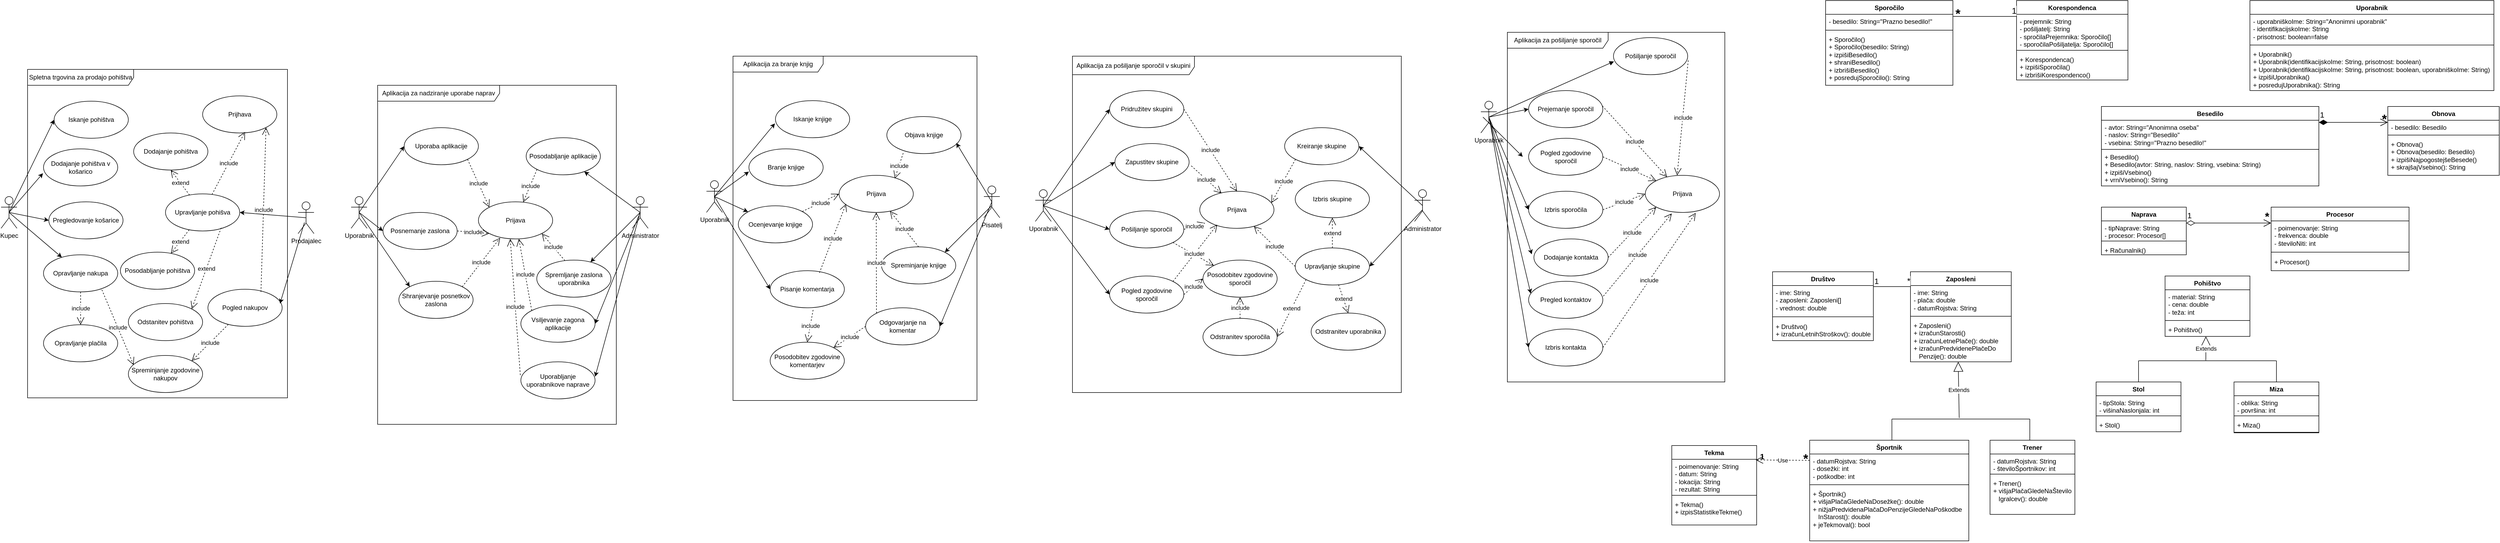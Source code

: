 <mxfile version="22.1.18" type="github">
  <diagram name="Page-1" id="e7e014a7-5840-1c2e-5031-d8a46d1fe8dd">
    <mxGraphModel dx="4956" dy="1191" grid="1" gridSize="10" guides="1" tooltips="1" connect="1" arrows="1" fold="1" page="1" pageScale="1" pageWidth="827" pageHeight="1169" background="none" math="0" shadow="0">
      <root>
        <mxCell id="0" />
        <mxCell id="1" parent="0" />
        <mxCell id="2Ut5ocH-LsbYLZYQ9y6n-55" value="Sporočilo" style="swimlane;fontStyle=1;align=center;verticalAlign=top;childLayout=stackLayout;horizontal=1;startSize=26;horizontalStack=0;resizeParent=1;resizeParentMax=0;resizeLast=0;collapsible=1;marginBottom=0;whiteSpace=wrap;html=1;" parent="1" vertex="1">
          <mxGeometry x="-480" y="40" width="240" height="160" as="geometry" />
        </mxCell>
        <mxCell id="2Ut5ocH-LsbYLZYQ9y6n-56" value="- besedilo: String=&quot;Prazno besedilo!&quot;" style="text;strokeColor=none;fillColor=none;align=left;verticalAlign=top;spacingLeft=4;spacingRight=4;overflow=hidden;rotatable=0;points=[[0,0.5],[1,0.5]];portConstraint=eastwest;whiteSpace=wrap;html=1;" parent="2Ut5ocH-LsbYLZYQ9y6n-55" vertex="1">
          <mxGeometry y="26" width="240" height="26" as="geometry" />
        </mxCell>
        <mxCell id="2Ut5ocH-LsbYLZYQ9y6n-57" value="" style="line;strokeWidth=1;fillColor=none;align=left;verticalAlign=middle;spacingTop=-1;spacingLeft=3;spacingRight=3;rotatable=0;labelPosition=right;points=[];portConstraint=eastwest;strokeColor=inherit;" parent="2Ut5ocH-LsbYLZYQ9y6n-55" vertex="1">
          <mxGeometry y="52" width="240" height="8" as="geometry" />
        </mxCell>
        <mxCell id="2Ut5ocH-LsbYLZYQ9y6n-58" value="+ Sporočilo()&lt;br&gt;+ Sporočilo(besedilo: String)&lt;br&gt;+ izpišiBesedilo()&lt;br&gt;+ shraniBesedilo()&lt;br&gt;+ izbrišiBesedilo()&lt;br&gt;+ posredujSporočilo(): String&lt;br&gt;&lt;span id=&quot;docs-internal-guid-d6e9b608-7fff-2b1b-9bd6-6f1874b1965f&quot;&gt;&lt;/span&gt;&lt;span id=&quot;docs-internal-guid-d6e9b608-7fff-2b1b-9bd6-6f1874b1965f&quot;&gt;&lt;/span&gt;&lt;span id=&quot;docs-internal-guid-d6e9b608-7fff-2b1b-9bd6-6f1874b1965f&quot;&gt;&lt;/span&gt;&lt;span id=&quot;docs-internal-guid-d6e9b608-7fff-2b1b-9bd6-6f1874b1965f&quot;&gt;&lt;/span&gt;&lt;span id=&quot;docs-internal-guid-d6e9b608-7fff-2b1b-9bd6-6f1874b1965f&quot;&gt;&lt;/span&gt;" style="text;strokeColor=none;fillColor=none;align=left;verticalAlign=top;spacingLeft=4;spacingRight=4;overflow=hidden;rotatable=0;points=[[0,0.5],[1,0.5]];portConstraint=eastwest;whiteSpace=wrap;html=1;" parent="2Ut5ocH-LsbYLZYQ9y6n-55" vertex="1">
          <mxGeometry y="60" width="240" height="100" as="geometry" />
        </mxCell>
        <mxCell id="uHNLdla4G0YN6rVvNCMQ-1" value="Uporabnik" style="swimlane;fontStyle=1;align=center;verticalAlign=top;childLayout=stackLayout;horizontal=1;startSize=26;horizontalStack=0;resizeParent=1;resizeParentMax=0;resizeLast=0;collapsible=1;marginBottom=0;whiteSpace=wrap;html=1;" parent="1" vertex="1">
          <mxGeometry x="320" y="40" width="460" height="170" as="geometry" />
        </mxCell>
        <mxCell id="uHNLdla4G0YN6rVvNCMQ-2" value="- uporabniškoIme: String=&quot;Anonimni uporabnik&quot;&lt;br&gt;- identifikacijskoIme: String&lt;br&gt;- prisotnost: boolean=false" style="text;strokeColor=none;fillColor=none;align=left;verticalAlign=top;spacingLeft=4;spacingRight=4;overflow=hidden;rotatable=0;points=[[0,0.5],[1,0.5]];portConstraint=eastwest;whiteSpace=wrap;html=1;" parent="uHNLdla4G0YN6rVvNCMQ-1" vertex="1">
          <mxGeometry y="26" width="460" height="54" as="geometry" />
        </mxCell>
        <mxCell id="uHNLdla4G0YN6rVvNCMQ-3" value="" style="line;strokeWidth=1;fillColor=none;align=left;verticalAlign=middle;spacingTop=-1;spacingLeft=3;spacingRight=3;rotatable=0;labelPosition=right;points=[];portConstraint=eastwest;strokeColor=inherit;" parent="uHNLdla4G0YN6rVvNCMQ-1" vertex="1">
          <mxGeometry y="80" width="460" height="8" as="geometry" />
        </mxCell>
        <mxCell id="uHNLdla4G0YN6rVvNCMQ-4" value="+ Uporabnik()&lt;br&gt;+ Uporabnik(identifikacijskoIme: String, prisotnost: boolean)&lt;br&gt;+ Uporabnik(identifikacijskoIme: String, prisotnost: boolean, uporabniškoIme: String)&lt;br&gt;+ izpišiUporabnika()&lt;br&gt;+ posredujUporabnika(): String" style="text;strokeColor=none;fillColor=none;align=left;verticalAlign=top;spacingLeft=4;spacingRight=4;overflow=hidden;rotatable=0;points=[[0,0.5],[1,0.5]];portConstraint=eastwest;whiteSpace=wrap;html=1;" parent="uHNLdla4G0YN6rVvNCMQ-1" vertex="1">
          <mxGeometry y="88" width="460" height="82" as="geometry" />
        </mxCell>
        <mxCell id="2gEArUe1M6GAnmezjM4J-1" value="Besedilo" style="swimlane;fontStyle=1;align=center;verticalAlign=top;childLayout=stackLayout;horizontal=1;startSize=26;horizontalStack=0;resizeParent=1;resizeParentMax=0;resizeLast=0;collapsible=1;marginBottom=0;whiteSpace=wrap;html=1;" parent="1" vertex="1">
          <mxGeometry x="40" y="240" width="410" height="150" as="geometry" />
        </mxCell>
        <mxCell id="2gEArUe1M6GAnmezjM4J-2" value="- avtor: String=&quot;Anonimna oseba&quot;&lt;br style=&quot;border-color: var(--border-color);&quot;&gt;- naslov: String=&quot;Besedilo&quot;&lt;br style=&quot;border-color: var(--border-color);&quot;&gt;- vsebina: String=&quot;Prazno besedilo!&quot;" style="text;strokeColor=none;fillColor=none;align=left;verticalAlign=top;spacingLeft=4;spacingRight=4;overflow=hidden;rotatable=0;points=[[0,0.5],[1,0.5]];portConstraint=eastwest;whiteSpace=wrap;html=1;" parent="2gEArUe1M6GAnmezjM4J-1" vertex="1">
          <mxGeometry y="26" width="410" height="54" as="geometry" />
        </mxCell>
        <mxCell id="2gEArUe1M6GAnmezjM4J-3" value="" style="line;strokeWidth=1;fillColor=none;align=left;verticalAlign=middle;spacingTop=-1;spacingLeft=3;spacingRight=3;rotatable=0;labelPosition=right;points=[];portConstraint=eastwest;strokeColor=inherit;" parent="2gEArUe1M6GAnmezjM4J-1" vertex="1">
          <mxGeometry y="80" width="410" height="2" as="geometry" />
        </mxCell>
        <mxCell id="2gEArUe1M6GAnmezjM4J-4" value="+ Besedilo()&lt;br style=&quot;border-color: var(--border-color);&quot;&gt;+ Besedilo(avtor: String, naslov: String, vsebina: String)&lt;br style=&quot;border-color: var(--border-color);&quot;&gt;+ izpišiVsebino()&lt;br style=&quot;border-color: var(--border-color);&quot;&gt;+ vrniVsebino(): String" style="text;strokeColor=none;fillColor=none;align=left;verticalAlign=top;spacingLeft=4;spacingRight=4;overflow=hidden;rotatable=0;points=[[0,0.5],[1,0.5]];portConstraint=eastwest;whiteSpace=wrap;html=1;" parent="2gEArUe1M6GAnmezjM4J-1" vertex="1">
          <mxGeometry y="82" width="410" height="68" as="geometry" />
        </mxCell>
        <mxCell id="2gEArUe1M6GAnmezjM4J-5" value="Obnova" style="swimlane;fontStyle=1;align=center;verticalAlign=top;childLayout=stackLayout;horizontal=1;startSize=26;horizontalStack=0;resizeParent=1;resizeParentMax=0;resizeLast=0;collapsible=1;marginBottom=0;whiteSpace=wrap;html=1;" parent="1" vertex="1">
          <mxGeometry x="580" y="240" width="210" height="130" as="geometry" />
        </mxCell>
        <mxCell id="2gEArUe1M6GAnmezjM4J-6" value="- besedilo: Besedilo" style="text;strokeColor=none;fillColor=none;align=left;verticalAlign=top;spacingLeft=4;spacingRight=4;overflow=hidden;rotatable=0;points=[[0,0.5],[1,0.5]];portConstraint=eastwest;whiteSpace=wrap;html=1;" parent="2gEArUe1M6GAnmezjM4J-5" vertex="1">
          <mxGeometry y="26" width="210" height="24" as="geometry" />
        </mxCell>
        <mxCell id="2gEArUe1M6GAnmezjM4J-7" value="" style="line;strokeWidth=1;fillColor=none;align=left;verticalAlign=middle;spacingTop=-1;spacingLeft=3;spacingRight=3;rotatable=0;labelPosition=right;points=[];portConstraint=eastwest;strokeColor=inherit;" parent="2gEArUe1M6GAnmezjM4J-5" vertex="1">
          <mxGeometry y="50" width="210" height="8" as="geometry" />
        </mxCell>
        <mxCell id="2gEArUe1M6GAnmezjM4J-8" value="+ Obnova()&lt;br&gt;+ Obnova(besedilo: Besedilo)&lt;br&gt;+ izpišiNajpogostejšeBesede()&lt;br&gt;+ skrajšajVsebino(): String" style="text;strokeColor=none;fillColor=none;align=left;verticalAlign=top;spacingLeft=4;spacingRight=4;overflow=hidden;rotatable=0;points=[[0,0.5],[1,0.5]];portConstraint=eastwest;whiteSpace=wrap;html=1;" parent="2gEArUe1M6GAnmezjM4J-5" vertex="1">
          <mxGeometry y="58" width="210" height="72" as="geometry" />
        </mxCell>
        <mxCell id="2gEArUe1M6GAnmezjM4J-11" value="&lt;font style=&quot;font-size: 15px;&quot;&gt;1&lt;/font&gt;" style="endArrow=open;html=1;endSize=12;startArrow=diamondThin;startSize=14;startFill=1;edgeStyle=orthogonalEdgeStyle;align=left;verticalAlign=bottom;rounded=0;" parent="1" edge="1">
          <mxGeometry x="-1" y="3" relative="1" as="geometry">
            <mxPoint x="450" y="270" as="sourcePoint" />
            <mxPoint x="580" y="270" as="targetPoint" />
            <mxPoint as="offset" />
          </mxGeometry>
        </mxCell>
        <mxCell id="2gEArUe1M6GAnmezjM4J-12" value="Naprava" style="swimlane;fontStyle=1;align=center;verticalAlign=top;childLayout=stackLayout;horizontal=1;startSize=26;horizontalStack=0;resizeParent=1;resizeParentMax=0;resizeLast=0;collapsible=1;marginBottom=0;whiteSpace=wrap;html=1;" parent="1" vertex="1">
          <mxGeometry x="40" y="430" width="160" height="90" as="geometry" />
        </mxCell>
        <mxCell id="2gEArUe1M6GAnmezjM4J-13" value="- tipNaprave: String&lt;br&gt;- procesor: Procesor[]" style="text;strokeColor=none;fillColor=none;align=left;verticalAlign=top;spacingLeft=4;spacingRight=4;overflow=hidden;rotatable=0;points=[[0,0.5],[1,0.5]];portConstraint=eastwest;whiteSpace=wrap;html=1;" parent="2gEArUe1M6GAnmezjM4J-12" vertex="1">
          <mxGeometry y="26" width="160" height="34" as="geometry" />
        </mxCell>
        <mxCell id="2gEArUe1M6GAnmezjM4J-14" value="" style="line;strokeWidth=1;fillColor=none;align=left;verticalAlign=middle;spacingTop=-1;spacingLeft=3;spacingRight=3;rotatable=0;labelPosition=right;points=[];portConstraint=eastwest;strokeColor=inherit;" parent="2gEArUe1M6GAnmezjM4J-12" vertex="1">
          <mxGeometry y="60" width="160" height="8" as="geometry" />
        </mxCell>
        <mxCell id="2gEArUe1M6GAnmezjM4J-15" value="+ Računalnik()" style="text;strokeColor=none;fillColor=none;align=left;verticalAlign=top;spacingLeft=4;spacingRight=4;overflow=hidden;rotatable=0;points=[[0,0.5],[1,0.5]];portConstraint=eastwest;whiteSpace=wrap;html=1;" parent="2gEArUe1M6GAnmezjM4J-12" vertex="1">
          <mxGeometry y="68" width="160" height="22" as="geometry" />
        </mxCell>
        <mxCell id="2gEArUe1M6GAnmezjM4J-16" value="Procesor" style="swimlane;fontStyle=1;align=center;verticalAlign=top;childLayout=stackLayout;horizontal=1;startSize=26;horizontalStack=0;resizeParent=1;resizeParentMax=0;resizeLast=0;collapsible=1;marginBottom=0;whiteSpace=wrap;html=1;" parent="1" vertex="1">
          <mxGeometry x="360" y="430" width="260" height="120" as="geometry" />
        </mxCell>
        <mxCell id="2gEArUe1M6GAnmezjM4J-17" value="- poimenovanje: String&lt;br&gt;- frekvenca: double&lt;br&gt;- številoNiti: int" style="text;strokeColor=none;fillColor=none;align=left;verticalAlign=top;spacingLeft=4;spacingRight=4;overflow=hidden;rotatable=0;points=[[0,0.5],[1,0.5]];portConstraint=eastwest;whiteSpace=wrap;html=1;" parent="2gEArUe1M6GAnmezjM4J-16" vertex="1">
          <mxGeometry y="26" width="260" height="54" as="geometry" />
        </mxCell>
        <mxCell id="2gEArUe1M6GAnmezjM4J-18" value="" style="line;strokeWidth=1;fillColor=none;align=left;verticalAlign=middle;spacingTop=-1;spacingLeft=3;spacingRight=3;rotatable=0;labelPosition=right;points=[];portConstraint=eastwest;strokeColor=inherit;" parent="2gEArUe1M6GAnmezjM4J-16" vertex="1">
          <mxGeometry y="80" width="260" height="10" as="geometry" />
        </mxCell>
        <mxCell id="2gEArUe1M6GAnmezjM4J-19" value="+ Procesor()" style="text;strokeColor=none;fillColor=none;align=left;verticalAlign=top;spacingLeft=4;spacingRight=4;overflow=hidden;rotatable=0;points=[[0,0.5],[1,0.5]];portConstraint=eastwest;whiteSpace=wrap;html=1;" parent="2gEArUe1M6GAnmezjM4J-16" vertex="1">
          <mxGeometry y="90" width="260" height="30" as="geometry" />
        </mxCell>
        <mxCell id="2gEArUe1M6GAnmezjM4J-21" value="&lt;font style=&quot;font-size: 15px;&quot;&gt;1&lt;/font&gt;" style="endArrow=open;html=1;endSize=12;startArrow=diamondThin;startSize=14;startFill=0;edgeStyle=orthogonalEdgeStyle;align=left;verticalAlign=bottom;rounded=0;" parent="1" edge="1">
          <mxGeometry x="-1" y="3" relative="1" as="geometry">
            <mxPoint x="200" y="460" as="sourcePoint" />
            <mxPoint x="360" y="460" as="targetPoint" />
          </mxGeometry>
        </mxCell>
        <mxCell id="2gEArUe1M6GAnmezjM4J-22" value="Stol" style="swimlane;fontStyle=1;align=center;verticalAlign=top;childLayout=stackLayout;horizontal=1;startSize=26;horizontalStack=0;resizeParent=1;resizeParentMax=0;resizeLast=0;collapsible=1;marginBottom=0;whiteSpace=wrap;html=1;" parent="1" vertex="1">
          <mxGeometry x="30" y="760" width="160" height="94" as="geometry" />
        </mxCell>
        <mxCell id="2gEArUe1M6GAnmezjM4J-23" value="- tipStola: String&lt;br style=&quot;border-color: var(--border-color);&quot;&gt;- višinaNaslonjala: int" style="text;strokeColor=none;fillColor=none;align=left;verticalAlign=top;spacingLeft=4;spacingRight=4;overflow=hidden;rotatable=0;points=[[0,0.5],[1,0.5]];portConstraint=eastwest;whiteSpace=wrap;html=1;" parent="2gEArUe1M6GAnmezjM4J-22" vertex="1">
          <mxGeometry y="26" width="160" height="34" as="geometry" />
        </mxCell>
        <mxCell id="2gEArUe1M6GAnmezjM4J-24" value="" style="line;strokeWidth=1;fillColor=none;align=left;verticalAlign=middle;spacingTop=-1;spacingLeft=3;spacingRight=3;rotatable=0;labelPosition=right;points=[];portConstraint=eastwest;strokeColor=inherit;" parent="2gEArUe1M6GAnmezjM4J-22" vertex="1">
          <mxGeometry y="60" width="160" height="8" as="geometry" />
        </mxCell>
        <mxCell id="2gEArUe1M6GAnmezjM4J-25" value="+ Stol()" style="text;strokeColor=none;fillColor=none;align=left;verticalAlign=top;spacingLeft=4;spacingRight=4;overflow=hidden;rotatable=0;points=[[0,0.5],[1,0.5]];portConstraint=eastwest;whiteSpace=wrap;html=1;" parent="2gEArUe1M6GAnmezjM4J-22" vertex="1">
          <mxGeometry y="68" width="160" height="26" as="geometry" />
        </mxCell>
        <mxCell id="2gEArUe1M6GAnmezjM4J-26" value="Miza" style="swimlane;fontStyle=1;align=center;verticalAlign=top;childLayout=stackLayout;horizontal=1;startSize=26;horizontalStack=0;resizeParent=1;resizeParentMax=0;resizeLast=0;collapsible=1;marginBottom=0;whiteSpace=wrap;html=1;" parent="1" vertex="1">
          <mxGeometry x="290" y="760" width="160" height="96" as="geometry" />
        </mxCell>
        <mxCell id="2gEArUe1M6GAnmezjM4J-27" value="- oblika: String&lt;br&gt;- površina: int" style="text;strokeColor=none;fillColor=none;align=left;verticalAlign=top;spacingLeft=4;spacingRight=4;overflow=hidden;rotatable=0;points=[[0,0.5],[1,0.5]];portConstraint=eastwest;whiteSpace=wrap;html=1;" parent="2gEArUe1M6GAnmezjM4J-26" vertex="1">
          <mxGeometry y="26" width="160" height="34" as="geometry" />
        </mxCell>
        <mxCell id="2gEArUe1M6GAnmezjM4J-28" value="" style="line;strokeWidth=1;fillColor=none;align=left;verticalAlign=middle;spacingTop=-1;spacingLeft=3;spacingRight=3;rotatable=0;labelPosition=right;points=[];portConstraint=eastwest;strokeColor=inherit;" parent="2gEArUe1M6GAnmezjM4J-26" vertex="1">
          <mxGeometry y="60" width="160" height="8" as="geometry" />
        </mxCell>
        <mxCell id="2gEArUe1M6GAnmezjM4J-29" value="+ Miza()" style="text;strokeColor=none;fillColor=none;align=left;verticalAlign=top;spacingLeft=4;spacingRight=4;overflow=hidden;rotatable=0;points=[[0,0.5],[1,0.5]];portConstraint=eastwest;whiteSpace=wrap;html=1;" parent="2gEArUe1M6GAnmezjM4J-26" vertex="1">
          <mxGeometry y="68" width="160" height="26" as="geometry" />
        </mxCell>
        <mxCell id="2gEArUe1M6GAnmezjM4J-48" value="" style="line;strokeWidth=1;fillColor=none;align=left;verticalAlign=middle;spacingTop=-1;spacingLeft=3;spacingRight=3;rotatable=0;labelPosition=right;points=[];portConstraint=eastwest;strokeColor=inherit;" parent="2gEArUe1M6GAnmezjM4J-26" vertex="1">
          <mxGeometry y="94" width="160" height="2" as="geometry" />
        </mxCell>
        <mxCell id="2gEArUe1M6GAnmezjM4J-30" value="Pohištvo" style="swimlane;fontStyle=1;align=center;verticalAlign=top;childLayout=stackLayout;horizontal=1;startSize=26;horizontalStack=0;resizeParent=1;resizeParentMax=0;resizeLast=0;collapsible=1;marginBottom=0;whiteSpace=wrap;html=1;" parent="1" vertex="1">
          <mxGeometry x="160" y="560" width="160" height="114" as="geometry" />
        </mxCell>
        <mxCell id="2gEArUe1M6GAnmezjM4J-31" value="- material: String&lt;br&gt;- cena: double&lt;br&gt;- teža: int" style="text;strokeColor=none;fillColor=none;align=left;verticalAlign=top;spacingLeft=4;spacingRight=4;overflow=hidden;rotatable=0;points=[[0,0.5],[1,0.5]];portConstraint=eastwest;whiteSpace=wrap;html=1;" parent="2gEArUe1M6GAnmezjM4J-30" vertex="1">
          <mxGeometry y="26" width="160" height="54" as="geometry" />
        </mxCell>
        <mxCell id="2gEArUe1M6GAnmezjM4J-32" value="" style="line;strokeWidth=1;fillColor=none;align=left;verticalAlign=middle;spacingTop=-1;spacingLeft=3;spacingRight=3;rotatable=0;labelPosition=right;points=[];portConstraint=eastwest;strokeColor=inherit;" parent="2gEArUe1M6GAnmezjM4J-30" vertex="1">
          <mxGeometry y="80" width="160" height="8" as="geometry" />
        </mxCell>
        <mxCell id="2gEArUe1M6GAnmezjM4J-33" value="+ Pohištvo()" style="text;strokeColor=none;fillColor=none;align=left;verticalAlign=top;spacingLeft=4;spacingRight=4;overflow=hidden;rotatable=0;points=[[0,0.5],[1,0.5]];portConstraint=eastwest;whiteSpace=wrap;html=1;" parent="2gEArUe1M6GAnmezjM4J-30" vertex="1">
          <mxGeometry y="88" width="160" height="26" as="geometry" />
        </mxCell>
        <mxCell id="2gEArUe1M6GAnmezjM4J-35" value="Extends" style="endArrow=block;endSize=16;endFill=0;html=1;rounded=0;exitX=0.488;exitY=0.48;exitDx=0;exitDy=0;exitPerimeter=0;" parent="1" source="2gEArUe1M6GAnmezjM4J-36" edge="1">
          <mxGeometry width="160" relative="1" as="geometry">
            <mxPoint x="241" y="723" as="sourcePoint" />
            <mxPoint x="237" y="674" as="targetPoint" />
          </mxGeometry>
        </mxCell>
        <mxCell id="2gEArUe1M6GAnmezjM4J-36" value="" style="line;strokeWidth=1;fillColor=none;align=left;verticalAlign=middle;spacingTop=-1;spacingLeft=3;spacingRight=3;rotatable=0;labelPosition=right;points=[];portConstraint=eastwest;strokeColor=inherit;" parent="1" vertex="1">
          <mxGeometry x="110" y="700" width="260" height="40" as="geometry" />
        </mxCell>
        <mxCell id="2gEArUe1M6GAnmezjM4J-65" value="Tekma" style="swimlane;fontStyle=1;align=center;verticalAlign=top;childLayout=stackLayout;horizontal=1;startSize=26;horizontalStack=0;resizeParent=1;resizeParentMax=0;resizeLast=0;collapsible=1;marginBottom=0;whiteSpace=wrap;html=1;" parent="1" vertex="1">
          <mxGeometry x="-770" y="880" width="160" height="150" as="geometry" />
        </mxCell>
        <mxCell id="2gEArUe1M6GAnmezjM4J-66" value="- poimenovanje: String&lt;br&gt;- datum: String&lt;br&gt;- lokacija: String&lt;br&gt;- rezultat: String" style="text;strokeColor=none;fillColor=none;align=left;verticalAlign=top;spacingLeft=4;spacingRight=4;overflow=hidden;rotatable=0;points=[[0,0.5],[1,0.5]];portConstraint=eastwest;whiteSpace=wrap;html=1;" parent="2gEArUe1M6GAnmezjM4J-65" vertex="1">
          <mxGeometry y="26" width="160" height="64" as="geometry" />
        </mxCell>
        <mxCell id="2gEArUe1M6GAnmezjM4J-67" value="" style="line;strokeWidth=1;fillColor=none;align=left;verticalAlign=middle;spacingTop=-1;spacingLeft=3;spacingRight=3;rotatable=0;labelPosition=right;points=[];portConstraint=eastwest;strokeColor=inherit;" parent="2gEArUe1M6GAnmezjM4J-65" vertex="1">
          <mxGeometry y="90" width="160" height="8" as="geometry" />
        </mxCell>
        <mxCell id="2gEArUe1M6GAnmezjM4J-68" value="+ Tekma()&lt;br&gt;+ izpisStatistikeTekme()" style="text;strokeColor=none;fillColor=none;align=left;verticalAlign=top;spacingLeft=4;spacingRight=4;overflow=hidden;rotatable=0;points=[[0,0.5],[1,0.5]];portConstraint=eastwest;whiteSpace=wrap;html=1;" parent="2gEArUe1M6GAnmezjM4J-65" vertex="1">
          <mxGeometry y="98" width="160" height="52" as="geometry" />
        </mxCell>
        <mxCell id="2gEArUe1M6GAnmezjM4J-69" value="Trener" style="swimlane;fontStyle=1;align=center;verticalAlign=top;childLayout=stackLayout;horizontal=1;startSize=26;horizontalStack=0;resizeParent=1;resizeParentMax=0;resizeLast=0;collapsible=1;marginBottom=0;whiteSpace=wrap;html=1;" parent="1" vertex="1">
          <mxGeometry x="-170" y="870" width="160" height="140" as="geometry" />
        </mxCell>
        <mxCell id="2gEArUe1M6GAnmezjM4J-70" value="- datumRojstva: String&lt;br&gt;- številoŠportnikov: int" style="text;strokeColor=none;fillColor=none;align=left;verticalAlign=top;spacingLeft=4;spacingRight=4;overflow=hidden;rotatable=0;points=[[0,0.5],[1,0.5]];portConstraint=eastwest;whiteSpace=wrap;html=1;" parent="2gEArUe1M6GAnmezjM4J-69" vertex="1">
          <mxGeometry y="26" width="160" height="34" as="geometry" />
        </mxCell>
        <mxCell id="2gEArUe1M6GAnmezjM4J-71" value="" style="line;strokeWidth=1;fillColor=none;align=left;verticalAlign=middle;spacingTop=-1;spacingLeft=3;spacingRight=3;rotatable=0;labelPosition=right;points=[];portConstraint=eastwest;strokeColor=inherit;" parent="2gEArUe1M6GAnmezjM4J-69" vertex="1">
          <mxGeometry y="60" width="160" height="8" as="geometry" />
        </mxCell>
        <mxCell id="2gEArUe1M6GAnmezjM4J-72" value="+ Trener()&lt;br&gt;+ višjaPlačaGledeNaŠtevilo&lt;br&gt;&amp;nbsp; &amp;nbsp;Igralcev(): double" style="text;strokeColor=none;fillColor=none;align=left;verticalAlign=top;spacingLeft=4;spacingRight=4;overflow=hidden;rotatable=0;points=[[0,0.5],[1,0.5]];portConstraint=eastwest;whiteSpace=wrap;html=1;" parent="2gEArUe1M6GAnmezjM4J-69" vertex="1">
          <mxGeometry y="68" width="160" height="72" as="geometry" />
        </mxCell>
        <mxCell id="2gEArUe1M6GAnmezjM4J-73" value="Društvo" style="swimlane;fontStyle=1;align=center;verticalAlign=top;childLayout=stackLayout;horizontal=1;startSize=26;horizontalStack=0;resizeParent=1;resizeParentMax=0;resizeLast=0;collapsible=1;marginBottom=0;whiteSpace=wrap;html=1;" parent="1" vertex="1">
          <mxGeometry x="-580" y="552" width="190" height="130" as="geometry" />
        </mxCell>
        <mxCell id="2gEArUe1M6GAnmezjM4J-74" value="- ime: String&lt;br&gt;- zaposleni: Zaposleni[]&lt;br&gt;- vrednost: double" style="text;strokeColor=none;fillColor=none;align=left;verticalAlign=top;spacingLeft=4;spacingRight=4;overflow=hidden;rotatable=0;points=[[0,0.5],[1,0.5]];portConstraint=eastwest;whiteSpace=wrap;html=1;" parent="2gEArUe1M6GAnmezjM4J-73" vertex="1">
          <mxGeometry y="26" width="190" height="54" as="geometry" />
        </mxCell>
        <mxCell id="2gEArUe1M6GAnmezjM4J-75" value="" style="line;strokeWidth=1;fillColor=none;align=left;verticalAlign=middle;spacingTop=-1;spacingLeft=3;spacingRight=3;rotatable=0;labelPosition=right;points=[];portConstraint=eastwest;strokeColor=inherit;" parent="2gEArUe1M6GAnmezjM4J-73" vertex="1">
          <mxGeometry y="80" width="190" height="10" as="geometry" />
        </mxCell>
        <mxCell id="2gEArUe1M6GAnmezjM4J-76" value="+ Društvo()&lt;br&gt;+ izračunLetnihStroškov(): double" style="text;strokeColor=none;fillColor=none;align=left;verticalAlign=top;spacingLeft=4;spacingRight=4;overflow=hidden;rotatable=0;points=[[0,0.5],[1,0.5]];portConstraint=eastwest;whiteSpace=wrap;html=1;" parent="2gEArUe1M6GAnmezjM4J-73" vertex="1">
          <mxGeometry y="90" width="190" height="40" as="geometry" />
        </mxCell>
        <mxCell id="2gEArUe1M6GAnmezjM4J-77" value="Športnik" style="swimlane;fontStyle=1;align=center;verticalAlign=top;childLayout=stackLayout;horizontal=1;startSize=26;horizontalStack=0;resizeParent=1;resizeParentMax=0;resizeLast=0;collapsible=1;marginBottom=0;whiteSpace=wrap;html=1;" parent="1" vertex="1">
          <mxGeometry x="-510" y="870" width="300" height="190" as="geometry" />
        </mxCell>
        <mxCell id="2gEArUe1M6GAnmezjM4J-78" value="- datumRojstva: String&lt;br&gt;- dosežki: int&lt;br&gt;- poškodbe: int" style="text;strokeColor=none;fillColor=none;align=left;verticalAlign=top;spacingLeft=4;spacingRight=4;overflow=hidden;rotatable=0;points=[[0,0.5],[1,0.5]];portConstraint=eastwest;whiteSpace=wrap;html=1;" parent="2gEArUe1M6GAnmezjM4J-77" vertex="1">
          <mxGeometry y="26" width="300" height="54" as="geometry" />
        </mxCell>
        <mxCell id="2gEArUe1M6GAnmezjM4J-79" value="" style="line;strokeWidth=1;fillColor=none;align=left;verticalAlign=middle;spacingTop=-1;spacingLeft=3;spacingRight=3;rotatable=0;labelPosition=right;points=[];portConstraint=eastwest;strokeColor=inherit;" parent="2gEArUe1M6GAnmezjM4J-77" vertex="1">
          <mxGeometry y="80" width="300" height="8" as="geometry" />
        </mxCell>
        <mxCell id="2gEArUe1M6GAnmezjM4J-80" value="+ Športnik()&lt;br&gt;+ višjaPlačaGledeNaDosežke(): double&lt;br&gt;+ nižjaPredvidenaPlačaDoPenzijeGledeNaPoškodbe&lt;br&gt;&amp;nbsp; &amp;nbsp;InStarost(): double&lt;br&gt;+ jeTekmoval(): bool" style="text;strokeColor=none;fillColor=none;align=left;verticalAlign=top;spacingLeft=4;spacingRight=4;overflow=hidden;rotatable=0;points=[[0,0.5],[1,0.5]];portConstraint=eastwest;whiteSpace=wrap;html=1;" parent="2gEArUe1M6GAnmezjM4J-77" vertex="1">
          <mxGeometry y="88" width="300" height="102" as="geometry" />
        </mxCell>
        <mxCell id="2gEArUe1M6GAnmezjM4J-81" value="Zaposleni" style="swimlane;fontStyle=1;align=center;verticalAlign=top;childLayout=stackLayout;horizontal=1;startSize=26;horizontalStack=0;resizeParent=1;resizeParentMax=0;resizeLast=0;collapsible=1;marginBottom=0;whiteSpace=wrap;html=1;" parent="1" vertex="1">
          <mxGeometry x="-320" y="552" width="190" height="170" as="geometry" />
        </mxCell>
        <mxCell id="2gEArUe1M6GAnmezjM4J-82" value="- ime: String&lt;br&gt;- plača: double&lt;br&gt;- datumRojstva: String" style="text;strokeColor=none;fillColor=none;align=left;verticalAlign=top;spacingLeft=4;spacingRight=4;overflow=hidden;rotatable=0;points=[[0,0.5],[1,0.5]];portConstraint=eastwest;whiteSpace=wrap;html=1;" parent="2gEArUe1M6GAnmezjM4J-81" vertex="1">
          <mxGeometry y="26" width="190" height="54" as="geometry" />
        </mxCell>
        <mxCell id="2gEArUe1M6GAnmezjM4J-83" value="" style="line;strokeWidth=1;fillColor=none;align=left;verticalAlign=middle;spacingTop=-1;spacingLeft=3;spacingRight=3;rotatable=0;labelPosition=right;points=[];portConstraint=eastwest;strokeColor=inherit;" parent="2gEArUe1M6GAnmezjM4J-81" vertex="1">
          <mxGeometry y="80" width="190" height="8" as="geometry" />
        </mxCell>
        <mxCell id="2gEArUe1M6GAnmezjM4J-84" value="+ Zaposleni()&lt;br&gt;+ izračunStarosti()&lt;br&gt;+ izračunLetnePlače(): double&lt;br&gt;+ izračunPredvidenePlačeDo&lt;br&gt;&amp;nbsp; &amp;nbsp;Penzije(): double" style="text;strokeColor=none;fillColor=none;align=left;verticalAlign=top;spacingLeft=4;spacingRight=4;overflow=hidden;rotatable=0;points=[[0,0.5],[1,0.5]];portConstraint=eastwest;whiteSpace=wrap;html=1;" parent="2gEArUe1M6GAnmezjM4J-81" vertex="1">
          <mxGeometry y="88" width="190" height="82" as="geometry" />
        </mxCell>
        <mxCell id="2gEArUe1M6GAnmezjM4J-92" value="" style="endArrow=none;html=1;rounded=0;" parent="1" edge="1">
          <mxGeometry width="50" height="50" relative="1" as="geometry">
            <mxPoint x="110" y="760" as="sourcePoint" />
            <mxPoint x="110" y="720" as="targetPoint" />
            <Array as="points">
              <mxPoint x="110" y="750" />
            </Array>
          </mxGeometry>
        </mxCell>
        <mxCell id="2gEArUe1M6GAnmezjM4J-93" value="" style="endArrow=none;html=1;rounded=0;exitX=0.5;exitY=0;exitDx=0;exitDy=0;" parent="1" source="2gEArUe1M6GAnmezjM4J-26" edge="1">
          <mxGeometry width="50" height="50" relative="1" as="geometry">
            <mxPoint x="320" y="770" as="sourcePoint" />
            <mxPoint x="370" y="720" as="targetPoint" />
          </mxGeometry>
        </mxCell>
        <mxCell id="2gEArUe1M6GAnmezjM4J-94" value="Use" style="endArrow=open;endSize=12;dashed=1;html=1;rounded=0;entryX=0.989;entryY=0.019;entryDx=0;entryDy=0;entryPerimeter=0;exitX=0;exitY=0.222;exitDx=0;exitDy=0;exitPerimeter=0;" parent="1" source="2gEArUe1M6GAnmezjM4J-78" target="2gEArUe1M6GAnmezjM4J-66" edge="1">
          <mxGeometry width="160" relative="1" as="geometry">
            <mxPoint x="330" y="950" as="sourcePoint" />
            <mxPoint x="460" y="1030" as="targetPoint" />
          </mxGeometry>
        </mxCell>
        <mxCell id="2gEArUe1M6GAnmezjM4J-96" value="" style="endArrow=none;html=1;edgeStyle=orthogonalEdgeStyle;rounded=0;" parent="1" edge="1">
          <mxGeometry relative="1" as="geometry">
            <mxPoint x="-390" y="580" as="sourcePoint" />
            <mxPoint x="-320" y="580" as="targetPoint" />
          </mxGeometry>
        </mxCell>
        <mxCell id="2gEArUe1M6GAnmezjM4J-97" value="1" style="edgeLabel;resizable=0;html=1;align=left;verticalAlign=bottom;fontSize=15;" parent="2gEArUe1M6GAnmezjM4J-96" connectable="0" vertex="1">
          <mxGeometry x="-1" relative="1" as="geometry" />
        </mxCell>
        <mxCell id="2gEArUe1M6GAnmezjM4J-98" value="*" style="edgeLabel;resizable=0;html=1;align=right;verticalAlign=bottom;fontSize=16;" parent="2gEArUe1M6GAnmezjM4J-96" connectable="0" vertex="1">
          <mxGeometry x="1" relative="1" as="geometry">
            <mxPoint as="offset" />
          </mxGeometry>
        </mxCell>
        <mxCell id="fZB4gKZkUhTk_KBpOeDd-1" value="Korespondenca" style="swimlane;fontStyle=1;align=center;verticalAlign=top;childLayout=stackLayout;horizontal=1;startSize=26;horizontalStack=0;resizeParent=1;resizeParentMax=0;resizeLast=0;collapsible=1;marginBottom=0;whiteSpace=wrap;html=1;" parent="1" vertex="1">
          <mxGeometry x="-120" y="40" width="210" height="150" as="geometry">
            <mxRectangle x="-120" y="40" width="130" height="30" as="alternateBounds" />
          </mxGeometry>
        </mxCell>
        <mxCell id="fZB4gKZkUhTk_KBpOeDd-2" value="- prejemnik: String&lt;br&gt;- pošiljatelj: String&lt;br&gt;- spročilaPrejemnika: Sporočilo[]&lt;br&gt;- sporočilaPošiljatelja: Sporočilo[]" style="text;strokeColor=none;fillColor=none;align=left;verticalAlign=top;spacingLeft=4;spacingRight=4;overflow=hidden;rotatable=0;points=[[0,0.5],[1,0.5]];portConstraint=eastwest;whiteSpace=wrap;html=1;" parent="fZB4gKZkUhTk_KBpOeDd-1" vertex="1">
          <mxGeometry y="26" width="210" height="64" as="geometry" />
        </mxCell>
        <mxCell id="fZB4gKZkUhTk_KBpOeDd-3" value="" style="line;strokeWidth=1;fillColor=none;align=left;verticalAlign=middle;spacingTop=-1;spacingLeft=3;spacingRight=3;rotatable=0;labelPosition=right;points=[];portConstraint=eastwest;strokeColor=inherit;" parent="fZB4gKZkUhTk_KBpOeDd-1" vertex="1">
          <mxGeometry y="90" width="210" height="8" as="geometry" />
        </mxCell>
        <mxCell id="fZB4gKZkUhTk_KBpOeDd-4" value="+ Korespondenca()&lt;br&gt;+ izpišiSporočila()&lt;br&gt;+ izbrišiKorespondenco()" style="text;strokeColor=none;fillColor=none;align=left;verticalAlign=top;spacingLeft=4;spacingRight=4;overflow=hidden;rotatable=0;points=[[0,0.5],[1,0.5]];portConstraint=eastwest;whiteSpace=wrap;html=1;" parent="fZB4gKZkUhTk_KBpOeDd-1" vertex="1">
          <mxGeometry y="98" width="210" height="52" as="geometry" />
        </mxCell>
        <mxCell id="fZB4gKZkUhTk_KBpOeDd-16" value="*" style="text;strokeColor=none;fillColor=none;html=1;fontSize=24;fontStyle=1;verticalAlign=middle;align=center;" parent="1" vertex="1">
          <mxGeometry x="553" y="259" width="40" height="10" as="geometry" />
        </mxCell>
        <mxCell id="fZB4gKZkUhTk_KBpOeDd-20" value="*" style="text;strokeColor=none;fillColor=none;html=1;fontSize=24;fontStyle=1;verticalAlign=middle;align=center;" parent="1" vertex="1">
          <mxGeometry x="-266" y="55" width="70" height="20" as="geometry" />
        </mxCell>
        <mxCell id="fZB4gKZkUhTk_KBpOeDd-21" value="&lt;font style=&quot;font-size: 21px;&quot;&gt;*&lt;/font&gt;" style="text;strokeColor=none;fillColor=none;html=1;fontSize=21;fontStyle=1;verticalAlign=middle;align=center;" parent="1" vertex="1">
          <mxGeometry x="312" y="437" width="80" height="20" as="geometry" />
        </mxCell>
        <mxCell id="fZB4gKZkUhTk_KBpOeDd-22" value="Extends" style="endArrow=block;endSize=16;endFill=0;html=1;rounded=0;entryX=0.511;entryY=1.037;entryDx=0;entryDy=0;entryPerimeter=0;exitX=0.488;exitY=0.45;exitDx=0;exitDy=0;exitPerimeter=0;" parent="1" source="fZB4gKZkUhTk_KBpOeDd-29" edge="1">
          <mxGeometry width="160" relative="1" as="geometry">
            <mxPoint x="-229.98" y="826.97" as="sourcePoint" />
            <mxPoint x="-230.0" y="722.004" as="targetPoint" />
            <Array as="points" />
          </mxGeometry>
        </mxCell>
        <mxCell id="fZB4gKZkUhTk_KBpOeDd-29" value="" style="line;strokeWidth=1;fillColor=none;align=left;verticalAlign=middle;spacingTop=-1;spacingLeft=3;spacingRight=3;rotatable=0;labelPosition=right;points=[];portConstraint=eastwest;strokeColor=inherit;" parent="1" vertex="1">
          <mxGeometry x="-355" y="810" width="260" height="40" as="geometry" />
        </mxCell>
        <mxCell id="fZB4gKZkUhTk_KBpOeDd-30" value="" style="endArrow=none;html=1;rounded=0;" parent="1" edge="1">
          <mxGeometry width="50" height="50" relative="1" as="geometry">
            <mxPoint x="-95" y="870" as="sourcePoint" />
            <mxPoint x="-95" y="830" as="targetPoint" />
            <Array as="points">
              <mxPoint x="-95" y="860" />
              <mxPoint x="-95" y="840" />
            </Array>
          </mxGeometry>
        </mxCell>
        <mxCell id="fZB4gKZkUhTk_KBpOeDd-31" value="" style="endArrow=none;html=1;rounded=0;" parent="1" edge="1">
          <mxGeometry width="50" height="50" relative="1" as="geometry">
            <mxPoint x="-355" y="870" as="sourcePoint" />
            <mxPoint x="-355" y="830" as="targetPoint" />
            <Array as="points">
              <mxPoint x="-355" y="860" />
            </Array>
          </mxGeometry>
        </mxCell>
        <mxCell id="fZB4gKZkUhTk_KBpOeDd-33" value="1" style="text;strokeColor=none;fillColor=none;html=1;fontSize=15;fontStyle=1;verticalAlign=middle;align=center;" parent="1" vertex="1">
          <mxGeometry x="-650" y="880" width="100" height="40" as="geometry" />
        </mxCell>
        <mxCell id="fZB4gKZkUhTk_KBpOeDd-34" value="*" style="text;strokeColor=none;fillColor=none;html=1;fontSize=24;fontStyle=1;verticalAlign=middle;align=center;" parent="1" vertex="1">
          <mxGeometry x="-568" y="885" width="100" height="40" as="geometry" />
        </mxCell>
        <mxCell id="fZB4gKZkUhTk_KBpOeDd-37" value="" style="endArrow=none;html=1;edgeStyle=orthogonalEdgeStyle;rounded=0;" parent="1" edge="1">
          <mxGeometry relative="1" as="geometry">
            <mxPoint x="-240" y="70" as="sourcePoint" />
            <mxPoint x="-120" y="70" as="targetPoint" />
          </mxGeometry>
        </mxCell>
        <mxCell id="fZB4gKZkUhTk_KBpOeDd-39" value="1" style="edgeLabel;resizable=0;html=1;align=right;verticalAlign=bottom;fontSize=16;" parent="fZB4gKZkUhTk_KBpOeDd-37" connectable="0" vertex="1">
          <mxGeometry x="1" relative="1" as="geometry" />
        </mxCell>
        <mxCell id="f1alrMpiOP8TgAl8C-f4-1" value="Uporabnik" style="shape=umlActor;verticalLabelPosition=bottom;verticalAlign=top;html=1;fontFamily=Helvetica;spacingLeft=0;" vertex="1" parent="1">
          <mxGeometry x="-1130" y="230" width="30" height="60" as="geometry" />
        </mxCell>
        <mxCell id="f1alrMpiOP8TgAl8C-f4-2" value="Aplikacija za pošiljanje sporočil" style="shape=umlFrame;whiteSpace=wrap;html=1;pointerEvents=0;width=190;height=30;" vertex="1" parent="1">
          <mxGeometry x="-1080" y="100" width="410" height="660" as="geometry" />
        </mxCell>
        <mxCell id="f1alrMpiOP8TgAl8C-f4-5" value="Prijava" style="ellipse;whiteSpace=wrap;html=1;" vertex="1" parent="1">
          <mxGeometry x="-820" y="370" width="140" height="70" as="geometry" />
        </mxCell>
        <mxCell id="f1alrMpiOP8TgAl8C-f4-7" value="Pošiljanje sporočil" style="ellipse;whiteSpace=wrap;html=1;" vertex="1" parent="1">
          <mxGeometry x="-880" y="110" width="140" height="70" as="geometry" />
        </mxCell>
        <mxCell id="f1alrMpiOP8TgAl8C-f4-8" value="Prejemanje sporočil" style="ellipse;whiteSpace=wrap;html=1;" vertex="1" parent="1">
          <mxGeometry x="-1040" y="210" width="140" height="70" as="geometry" />
        </mxCell>
        <mxCell id="f1alrMpiOP8TgAl8C-f4-9" value="Pogled zgodovine sporočil" style="ellipse;whiteSpace=wrap;html=1;" vertex="1" parent="1">
          <mxGeometry x="-1040" y="300" width="140" height="70" as="geometry" />
        </mxCell>
        <mxCell id="f1alrMpiOP8TgAl8C-f4-10" value="Izbris sporočila" style="ellipse;whiteSpace=wrap;html=1;" vertex="1" parent="1">
          <mxGeometry x="-1040" y="400" width="140" height="70" as="geometry" />
        </mxCell>
        <mxCell id="f1alrMpiOP8TgAl8C-f4-12" value="Dodajanje kontakta" style="ellipse;whiteSpace=wrap;html=1;" vertex="1" parent="1">
          <mxGeometry x="-1030" y="490" width="140" height="70" as="geometry" />
        </mxCell>
        <mxCell id="f1alrMpiOP8TgAl8C-f4-13" value="Pregled kontaktov" style="ellipse;whiteSpace=wrap;html=1;" vertex="1" parent="1">
          <mxGeometry x="-1040" y="570" width="140" height="70" as="geometry" />
        </mxCell>
        <mxCell id="f1alrMpiOP8TgAl8C-f4-14" value="Izbris kontakta" style="ellipse;whiteSpace=wrap;html=1;" vertex="1" parent="1">
          <mxGeometry x="-1040" y="660" width="140" height="70" as="geometry" />
        </mxCell>
        <mxCell id="f1alrMpiOP8TgAl8C-f4-24" value="dispatch" style="html=1;verticalAlign=bottom;endArrow=block;curved=0;rounded=0;entryX=0.007;entryY=0.643;entryDx=0;entryDy=0;entryPerimeter=0;exitX=0.5;exitY=0.5;exitDx=0;exitDy=0;exitPerimeter=0;textOpacity=0;" edge="1" parent="1" source="f1alrMpiOP8TgAl8C-f4-1" target="f1alrMpiOP8TgAl8C-f4-7">
          <mxGeometry width="80" relative="1" as="geometry">
            <mxPoint x="-1130" y="220" as="sourcePoint" />
            <mxPoint x="-1050" y="220" as="targetPoint" />
          </mxGeometry>
        </mxCell>
        <mxCell id="f1alrMpiOP8TgAl8C-f4-29" value="" style="endArrow=classic;html=1;rounded=0;entryX=0;entryY=0.5;entryDx=0;entryDy=0;exitX=0.5;exitY=0.5;exitDx=0;exitDy=0;exitPerimeter=0;" edge="1" parent="1" source="f1alrMpiOP8TgAl8C-f4-1" target="f1alrMpiOP8TgAl8C-f4-8">
          <mxGeometry width="50" height="50" relative="1" as="geometry">
            <mxPoint x="-1110" y="260" as="sourcePoint" />
            <mxPoint x="-1010" y="330" as="targetPoint" />
          </mxGeometry>
        </mxCell>
        <mxCell id="f1alrMpiOP8TgAl8C-f4-30" value="" style="endArrow=classic;html=1;rounded=0;exitX=0.5;exitY=0.5;exitDx=0;exitDy=0;exitPerimeter=0;entryX=0;entryY=0.5;entryDx=0;entryDy=0;" edge="1" parent="1">
          <mxGeometry width="50" height="50" relative="1" as="geometry">
            <mxPoint x="-1126" y="260" as="sourcePoint" />
            <mxPoint x="-1051" y="335" as="targetPoint" />
          </mxGeometry>
        </mxCell>
        <mxCell id="f1alrMpiOP8TgAl8C-f4-31" value="" style="endArrow=classic;html=1;rounded=0;exitX=0.5;exitY=0.5;exitDx=0;exitDy=0;exitPerimeter=0;entryX=0;entryY=0.5;entryDx=0;entryDy=0;" edge="1" parent="1" source="f1alrMpiOP8TgAl8C-f4-1" target="f1alrMpiOP8TgAl8C-f4-10">
          <mxGeometry width="50" height="50" relative="1" as="geometry">
            <mxPoint x="-1060" y="380" as="sourcePoint" />
            <mxPoint x="-1010" y="330" as="targetPoint" />
          </mxGeometry>
        </mxCell>
        <mxCell id="f1alrMpiOP8TgAl8C-f4-32" value="" style="endArrow=classic;html=1;rounded=0;exitX=0.5;exitY=0.5;exitDx=0;exitDy=0;exitPerimeter=0;entryX=-0.029;entryY=0.414;entryDx=0;entryDy=0;entryPerimeter=0;" edge="1" parent="1" source="f1alrMpiOP8TgAl8C-f4-1" target="f1alrMpiOP8TgAl8C-f4-12">
          <mxGeometry width="50" height="50" relative="1" as="geometry">
            <mxPoint x="-1060" y="380" as="sourcePoint" />
            <mxPoint x="-1010" y="330" as="targetPoint" />
          </mxGeometry>
        </mxCell>
        <mxCell id="f1alrMpiOP8TgAl8C-f4-33" value="" style="endArrow=classic;html=1;rounded=0;exitX=0.5;exitY=0.5;exitDx=0;exitDy=0;exitPerimeter=0;entryX=0.029;entryY=0.329;entryDx=0;entryDy=0;entryPerimeter=0;" edge="1" parent="1" source="f1alrMpiOP8TgAl8C-f4-1" target="f1alrMpiOP8TgAl8C-f4-13">
          <mxGeometry width="50" height="50" relative="1" as="geometry">
            <mxPoint x="-1060" y="380" as="sourcePoint" />
            <mxPoint x="-1010" y="330" as="targetPoint" />
          </mxGeometry>
        </mxCell>
        <mxCell id="f1alrMpiOP8TgAl8C-f4-34" value="" style="endArrow=classic;html=1;rounded=0;exitX=0.567;exitY=0.617;exitDx=0;exitDy=0;exitPerimeter=0;entryX=0;entryY=0.5;entryDx=0;entryDy=0;" edge="1" parent="1" source="f1alrMpiOP8TgAl8C-f4-1" target="f1alrMpiOP8TgAl8C-f4-14">
          <mxGeometry width="50" height="50" relative="1" as="geometry">
            <mxPoint x="-1060" y="380" as="sourcePoint" />
            <mxPoint x="-1010" y="330" as="targetPoint" />
          </mxGeometry>
        </mxCell>
        <mxCell id="f1alrMpiOP8TgAl8C-f4-35" value="include" style="endArrow=open;endSize=12;dashed=1;html=1;rounded=0;exitX=1.007;exitY=0.614;exitDx=0;exitDy=0;exitPerimeter=0;entryX=0.429;entryY=0;entryDx=0;entryDy=0;entryPerimeter=0;fontStyle=0;spacingLeft=0;" edge="1" parent="1" source="f1alrMpiOP8TgAl8C-f4-7" target="f1alrMpiOP8TgAl8C-f4-5">
          <mxGeometry width="160" relative="1" as="geometry">
            <mxPoint x="-880" y="244.5" as="sourcePoint" />
            <mxPoint x="-720" y="244.5" as="targetPoint" />
          </mxGeometry>
        </mxCell>
        <mxCell id="f1alrMpiOP8TgAl8C-f4-36" value="include" style="endArrow=open;endSize=12;dashed=1;html=1;rounded=0;exitX=0.993;exitY=0.414;exitDx=0;exitDy=0;exitPerimeter=0;fontStyle=0;spacingLeft=0;" edge="1" parent="1" source="f1alrMpiOP8TgAl8C-f4-8" target="f1alrMpiOP8TgAl8C-f4-5">
          <mxGeometry width="160" relative="1" as="geometry">
            <mxPoint x="-870" y="320" as="sourcePoint" />
            <mxPoint x="-741" y="527" as="targetPoint" />
          </mxGeometry>
        </mxCell>
        <mxCell id="f1alrMpiOP8TgAl8C-f4-37" value="include" style="endArrow=open;endSize=12;dashed=1;html=1;rounded=0;exitX=1;exitY=0.5;exitDx=0;exitDy=0;entryX=0;entryY=0;entryDx=0;entryDy=0;fontStyle=0;spacingLeft=0;" edge="1" parent="1" source="f1alrMpiOP8TgAl8C-f4-9" target="f1alrMpiOP8TgAl8C-f4-5">
          <mxGeometry width="160" relative="1" as="geometry">
            <mxPoint x="-880" y="350" as="sourcePoint" />
            <mxPoint x="-751" y="557" as="targetPoint" />
          </mxGeometry>
        </mxCell>
        <mxCell id="f1alrMpiOP8TgAl8C-f4-38" value="include" style="endArrow=open;endSize=12;dashed=1;html=1;rounded=0;entryX=0;entryY=0.5;entryDx=0;entryDy=0;fontStyle=0;spacingLeft=0;exitX=1;exitY=0.5;exitDx=0;exitDy=0;" edge="1" parent="1" source="f1alrMpiOP8TgAl8C-f4-10" target="f1alrMpiOP8TgAl8C-f4-5">
          <mxGeometry width="160" relative="1" as="geometry">
            <mxPoint x="-860" y="440" as="sourcePoint" />
            <mxPoint x="-731" y="647" as="targetPoint" />
          </mxGeometry>
        </mxCell>
        <mxCell id="f1alrMpiOP8TgAl8C-f4-39" value="include" style="endArrow=open;endSize=12;dashed=1;html=1;rounded=0;exitX=1;exitY=0.5;exitDx=0;exitDy=0;fontStyle=0;spacingLeft=0;entryX=0;entryY=1;entryDx=0;entryDy=0;" edge="1" parent="1" source="f1alrMpiOP8TgAl8C-f4-12" target="f1alrMpiOP8TgAl8C-f4-5">
          <mxGeometry width="160" relative="1" as="geometry">
            <mxPoint x="-820" y="470" as="sourcePoint" />
            <mxPoint x="-691" y="677" as="targetPoint" />
          </mxGeometry>
        </mxCell>
        <mxCell id="f1alrMpiOP8TgAl8C-f4-40" value="include" style="endArrow=open;endSize=12;dashed=1;html=1;rounded=0;exitX=1.007;exitY=0.4;exitDx=0;exitDy=0;exitPerimeter=0;entryX=0.357;entryY=1.029;entryDx=0;entryDy=0;entryPerimeter=0;fontStyle=0;spacingLeft=0;" edge="1" parent="1" source="f1alrMpiOP8TgAl8C-f4-13" target="f1alrMpiOP8TgAl8C-f4-5">
          <mxGeometry width="160" relative="1" as="geometry">
            <mxPoint x="-800" y="570" as="sourcePoint" />
            <mxPoint x="-671" y="777" as="targetPoint" />
          </mxGeometry>
        </mxCell>
        <mxCell id="f1alrMpiOP8TgAl8C-f4-41" value="include" style="endArrow=open;endSize=12;dashed=1;html=1;rounded=0;exitX=1;exitY=0.5;exitDx=0;exitDy=0;entryX=0.679;entryY=1.014;entryDx=0;entryDy=0;entryPerimeter=0;fontStyle=0;spacingLeft=0;" edge="1" parent="1" source="f1alrMpiOP8TgAl8C-f4-14" target="f1alrMpiOP8TgAl8C-f4-5">
          <mxGeometry width="160" relative="1" as="geometry">
            <mxPoint x="-810" y="630" as="sourcePoint" />
            <mxPoint x="-681" y="837" as="targetPoint" />
          </mxGeometry>
        </mxCell>
        <mxCell id="f1alrMpiOP8TgAl8C-f4-42" value="Aplikacija za pošiljanje sporočil v skupini" style="shape=umlFrame;whiteSpace=wrap;html=1;pointerEvents=0;width=230;height=35;" vertex="1" parent="1">
          <mxGeometry x="-1900" y="145" width="620" height="635" as="geometry" />
        </mxCell>
        <mxCell id="f1alrMpiOP8TgAl8C-f4-43" value="Administrator" style="shape=umlActor;verticalLabelPosition=bottom;verticalAlign=top;html=1;spacingLeft=0;" vertex="1" parent="1">
          <mxGeometry x="-1255" y="397" width="30" height="60" as="geometry" />
        </mxCell>
        <mxCell id="f1alrMpiOP8TgAl8C-f4-45" value="Uporabnik" style="shape=umlActor;verticalLabelPosition=bottom;verticalAlign=top;html=1;spacingLeft=0;" vertex="1" parent="1">
          <mxGeometry x="-1970" y="397" width="30" height="60" as="geometry" />
        </mxCell>
        <mxCell id="f1alrMpiOP8TgAl8C-f4-46" value="Prijava" style="ellipse;whiteSpace=wrap;html=1;" vertex="1" parent="1">
          <mxGeometry x="-1660" y="400" width="140" height="70" as="geometry" />
        </mxCell>
        <mxCell id="f1alrMpiOP8TgAl8C-f4-47" value="Pošiljanje sporočil" style="ellipse;whiteSpace=wrap;html=1;" vertex="1" parent="1">
          <mxGeometry x="-1830" y="437" width="140" height="70" as="geometry" />
        </mxCell>
        <mxCell id="f1alrMpiOP8TgAl8C-f4-48" value="Pridružitev skupini" style="ellipse;whiteSpace=wrap;html=1;" vertex="1" parent="1">
          <mxGeometry x="-1830" y="210" width="140" height="70" as="geometry" />
        </mxCell>
        <mxCell id="f1alrMpiOP8TgAl8C-f4-49" value="Zapustitev skupine" style="ellipse;whiteSpace=wrap;html=1;" vertex="1" parent="1">
          <mxGeometry x="-1820" y="310" width="140" height="70" as="geometry" />
        </mxCell>
        <mxCell id="f1alrMpiOP8TgAl8C-f4-50" value="Posodobitev zgodovine sporočil" style="ellipse;whiteSpace=wrap;html=1;" vertex="1" parent="1">
          <mxGeometry x="-1654" y="530" width="140" height="70" as="geometry" />
        </mxCell>
        <mxCell id="f1alrMpiOP8TgAl8C-f4-51" value="Pogled zgodovine sporočil" style="ellipse;whiteSpace=wrap;html=1;" vertex="1" parent="1">
          <mxGeometry x="-1830" y="560" width="140" height="70" as="geometry" />
        </mxCell>
        <mxCell id="f1alrMpiOP8TgAl8C-f4-52" value="Kreiranje skupine" style="ellipse;whiteSpace=wrap;html=1;" vertex="1" parent="1">
          <mxGeometry x="-1500" y="280" width="140" height="70" as="geometry" />
        </mxCell>
        <mxCell id="f1alrMpiOP8TgAl8C-f4-53" value="Upravljanje skupine" style="ellipse;whiteSpace=wrap;html=1;" vertex="1" parent="1">
          <mxGeometry x="-1480" y="507" width="140" height="70" as="geometry" />
        </mxCell>
        <mxCell id="f1alrMpiOP8TgAl8C-f4-54" value="Odstranitev uporabnika" style="ellipse;whiteSpace=wrap;html=1;" vertex="1" parent="1">
          <mxGeometry x="-1450" y="630" width="140" height="70" as="geometry" />
        </mxCell>
        <mxCell id="f1alrMpiOP8TgAl8C-f4-55" value="Odstranitev sporočila" style="ellipse;whiteSpace=wrap;html=1;" vertex="1" parent="1">
          <mxGeometry x="-1654" y="640" width="140" height="70" as="geometry" />
        </mxCell>
        <mxCell id="f1alrMpiOP8TgAl8C-f4-57" value="Izbris skupine" style="ellipse;whiteSpace=wrap;html=1;" vertex="1" parent="1">
          <mxGeometry x="-1480" y="380" width="140" height="70" as="geometry" />
        </mxCell>
        <mxCell id="f1alrMpiOP8TgAl8C-f4-58" value="" style="endArrow=classic;html=1;rounded=0;entryX=0;entryY=0.5;entryDx=0;entryDy=0;exitX=0.5;exitY=0.5;exitDx=0;exitDy=0;exitPerimeter=0;" edge="1" parent="1" source="f1alrMpiOP8TgAl8C-f4-45" target="f1alrMpiOP8TgAl8C-f4-49">
          <mxGeometry width="50" height="50" relative="1" as="geometry">
            <mxPoint x="-1830" y="390" as="sourcePoint" />
            <mxPoint x="-1755" y="465" as="targetPoint" />
          </mxGeometry>
        </mxCell>
        <mxCell id="f1alrMpiOP8TgAl8C-f4-59" value="" style="endArrow=classic;html=1;rounded=0;exitX=0.5;exitY=0.5;exitDx=0;exitDy=0;exitPerimeter=0;entryX=0;entryY=0.5;entryDx=0;entryDy=0;" edge="1" parent="1" source="f1alrMpiOP8TgAl8C-f4-45" target="f1alrMpiOP8TgAl8C-f4-47">
          <mxGeometry width="50" height="50" relative="1" as="geometry">
            <mxPoint x="-1880" y="430" as="sourcePoint" />
            <mxPoint x="-1805" y="505" as="targetPoint" />
          </mxGeometry>
        </mxCell>
        <mxCell id="f1alrMpiOP8TgAl8C-f4-60" value="" style="endArrow=classic;html=1;rounded=0;exitX=0.5;exitY=0.5;exitDx=0;exitDy=0;exitPerimeter=0;entryX=0;entryY=0.5;entryDx=0;entryDy=0;" edge="1" parent="1" source="f1alrMpiOP8TgAl8C-f4-45" target="f1alrMpiOP8TgAl8C-f4-48">
          <mxGeometry width="50" height="50" relative="1" as="geometry">
            <mxPoint x="-1900" y="425" as="sourcePoint" />
            <mxPoint x="-1825" y="500" as="targetPoint" />
          </mxGeometry>
        </mxCell>
        <mxCell id="f1alrMpiOP8TgAl8C-f4-61" value="" style="endArrow=classic;html=1;rounded=0;exitX=0.5;exitY=0.5;exitDx=0;exitDy=0;exitPerimeter=0;entryX=0;entryY=0.5;entryDx=0;entryDy=0;" edge="1" parent="1" source="f1alrMpiOP8TgAl8C-f4-45" target="f1alrMpiOP8TgAl8C-f4-51">
          <mxGeometry width="50" height="50" relative="1" as="geometry">
            <mxPoint x="-1850" y="410" as="sourcePoint" />
            <mxPoint x="-1775" y="485" as="targetPoint" />
          </mxGeometry>
        </mxCell>
        <mxCell id="f1alrMpiOP8TgAl8C-f4-62" value="" style="endArrow=classic;html=1;rounded=0;entryX=1;entryY=0.5;entryDx=0;entryDy=0;exitX=0.5;exitY=0.5;exitDx=0;exitDy=0;exitPerimeter=0;" edge="1" parent="1" source="f1alrMpiOP8TgAl8C-f4-43" target="f1alrMpiOP8TgAl8C-f4-52">
          <mxGeometry width="50" height="50" relative="1" as="geometry">
            <mxPoint x="-1280" y="430" as="sourcePoint" />
            <mxPoint x="-1205" y="505" as="targetPoint" />
          </mxGeometry>
        </mxCell>
        <mxCell id="f1alrMpiOP8TgAl8C-f4-64" value="" style="endArrow=classic;html=1;rounded=0;exitX=0.5;exitY=0.633;exitDx=0;exitDy=0;entryX=1;entryY=0.5;entryDx=0;entryDy=0;exitPerimeter=0;" edge="1" parent="1" source="f1alrMpiOP8TgAl8C-f4-43" target="f1alrMpiOP8TgAl8C-f4-53">
          <mxGeometry width="50" height="50" relative="1" as="geometry">
            <mxPoint x="-1290" y="460" as="sourcePoint" />
            <mxPoint x="-1200" y="370" as="targetPoint" />
          </mxGeometry>
        </mxCell>
        <mxCell id="f1alrMpiOP8TgAl8C-f4-65" value="include" style="endArrow=open;endSize=12;dashed=1;html=1;rounded=0;fontStyle=0;spacingLeft=0;exitX=1;exitY=0.5;exitDx=0;exitDy=0;entryX=0.5;entryY=0;entryDx=0;entryDy=0;" edge="1" parent="1" source="f1alrMpiOP8TgAl8C-f4-48" target="f1alrMpiOP8TgAl8C-f4-46">
          <mxGeometry width="160" relative="1" as="geometry">
            <mxPoint x="-1670" y="310" as="sourcePoint" />
            <mxPoint x="-1590" y="280" as="targetPoint" />
          </mxGeometry>
        </mxCell>
        <mxCell id="f1alrMpiOP8TgAl8C-f4-66" value="include" style="endArrow=open;endSize=12;dashed=1;html=1;rounded=0;entryX=0.293;entryY=0.057;entryDx=0;entryDy=0;fontStyle=0;spacingLeft=0;exitX=1.029;exitY=0.6;exitDx=0;exitDy=0;exitPerimeter=0;entryPerimeter=0;" edge="1" parent="1" source="f1alrMpiOP8TgAl8C-f4-49" target="f1alrMpiOP8TgAl8C-f4-46">
          <mxGeometry width="160" relative="1" as="geometry">
            <mxPoint x="-1660" y="350" as="sourcePoint" />
            <mxPoint x="-1580" y="320" as="targetPoint" />
          </mxGeometry>
        </mxCell>
        <mxCell id="f1alrMpiOP8TgAl8C-f4-67" value="include" style="endArrow=open;endSize=12;dashed=1;html=1;rounded=0;fontStyle=0;spacingLeft=0;exitX=1;exitY=0.5;exitDx=0;exitDy=0;" edge="1" parent="1" source="f1alrMpiOP8TgAl8C-f4-47">
          <mxGeometry width="160" relative="1" as="geometry">
            <mxPoint x="-1670" y="480" as="sourcePoint" />
            <mxPoint x="-1650" y="460" as="targetPoint" />
          </mxGeometry>
        </mxCell>
        <mxCell id="f1alrMpiOP8TgAl8C-f4-68" value="include" style="endArrow=open;endSize=12;dashed=1;html=1;rounded=0;entryX=0.236;entryY=0.9;entryDx=0;entryDy=0;fontStyle=0;spacingLeft=0;exitX=1;exitY=0;exitDx=0;exitDy=0;entryPerimeter=0;" edge="1" parent="1" source="f1alrMpiOP8TgAl8C-f4-51" target="f1alrMpiOP8TgAl8C-f4-46">
          <mxGeometry width="160" relative="1" as="geometry">
            <mxPoint x="-1690" y="530" as="sourcePoint" />
            <mxPoint x="-1610" y="500" as="targetPoint" />
          </mxGeometry>
        </mxCell>
        <mxCell id="f1alrMpiOP8TgAl8C-f4-69" value="include" style="endArrow=open;endSize=12;dashed=1;html=1;rounded=0;entryX=0;entryY=0.5;entryDx=0;entryDy=0;fontStyle=0;spacingLeft=0;exitX=1;exitY=0.5;exitDx=0;exitDy=0;" edge="1" parent="1" source="f1alrMpiOP8TgAl8C-f4-51" target="f1alrMpiOP8TgAl8C-f4-50">
          <mxGeometry width="160" relative="1" as="geometry">
            <mxPoint x="-1750" y="650" as="sourcePoint" />
            <mxPoint x="-1670" y="620" as="targetPoint" />
          </mxGeometry>
        </mxCell>
        <mxCell id="f1alrMpiOP8TgAl8C-f4-70" value="include" style="endArrow=open;endSize=12;dashed=1;html=1;rounded=0;entryX=0.5;entryY=1;entryDx=0;entryDy=0;fontStyle=0;spacingLeft=0;exitX=0.5;exitY=0;exitDx=0;exitDy=0;" edge="1" parent="1" source="f1alrMpiOP8TgAl8C-f4-55" target="f1alrMpiOP8TgAl8C-f4-50">
          <mxGeometry width="160" relative="1" as="geometry">
            <mxPoint x="-1510" y="620" as="sourcePoint" />
            <mxPoint x="-1430" y="590" as="targetPoint" />
          </mxGeometry>
        </mxCell>
        <mxCell id="f1alrMpiOP8TgAl8C-f4-71" value="extend" style="endArrow=open;endSize=12;dashed=1;html=1;rounded=0;entryX=0.5;entryY=0;entryDx=0;entryDy=0;fontStyle=0;spacingLeft=0;" edge="1" parent="1" source="f1alrMpiOP8TgAl8C-f4-53" target="f1alrMpiOP8TgAl8C-f4-54">
          <mxGeometry width="160" relative="1" as="geometry">
            <mxPoint x="-1450" y="590" as="sourcePoint" />
            <mxPoint x="-1370" y="560" as="targetPoint" />
          </mxGeometry>
        </mxCell>
        <mxCell id="f1alrMpiOP8TgAl8C-f4-72" value="extend" style="endArrow=open;endSize=12;dashed=1;html=1;rounded=0;entryX=1;entryY=0.5;entryDx=0;entryDy=0;fontStyle=0;spacingLeft=0;exitX=0;exitY=1;exitDx=0;exitDy=0;" edge="1" parent="1" source="f1alrMpiOP8TgAl8C-f4-53" target="f1alrMpiOP8TgAl8C-f4-55">
          <mxGeometry width="160" relative="1" as="geometry">
            <mxPoint x="-1480" y="590" as="sourcePoint" />
            <mxPoint x="-1460" y="668" as="targetPoint" />
          </mxGeometry>
        </mxCell>
        <mxCell id="f1alrMpiOP8TgAl8C-f4-75" value="extend" style="endArrow=open;endSize=12;dashed=1;html=1;rounded=0;fontStyle=0;spacingLeft=0;exitX=0.5;exitY=0;exitDx=0;exitDy=0;" edge="1" parent="1" source="f1alrMpiOP8TgAl8C-f4-53" target="f1alrMpiOP8TgAl8C-f4-57">
          <mxGeometry width="160" relative="1" as="geometry">
            <mxPoint x="-1470" y="470" as="sourcePoint" />
            <mxPoint x="-1535" y="603" as="targetPoint" />
          </mxGeometry>
        </mxCell>
        <mxCell id="f1alrMpiOP8TgAl8C-f4-76" value="include" style="endArrow=open;endSize=12;dashed=1;html=1;rounded=0;fontStyle=0;spacingLeft=0;exitX=0;exitY=0.5;exitDx=0;exitDy=0;" edge="1" parent="1" source="f1alrMpiOP8TgAl8C-f4-53" target="f1alrMpiOP8TgAl8C-f4-46">
          <mxGeometry width="160" relative="1" as="geometry">
            <mxPoint x="-1500" y="500" as="sourcePoint" />
            <mxPoint x="-1443" y="552" as="targetPoint" />
          </mxGeometry>
        </mxCell>
        <mxCell id="f1alrMpiOP8TgAl8C-f4-77" value="include" style="endArrow=open;endSize=12;dashed=1;html=1;rounded=0;entryX=0.964;entryY=0.314;entryDx=0;entryDy=0;fontStyle=0;spacingLeft=0;exitX=0;exitY=1;exitDx=0;exitDy=0;entryPerimeter=0;" edge="1" parent="1" source="f1alrMpiOP8TgAl8C-f4-52" target="f1alrMpiOP8TgAl8C-f4-46">
          <mxGeometry width="160" relative="1" as="geometry">
            <mxPoint x="-1500" y="370" as="sourcePoint" />
            <mxPoint x="-1443" y="422" as="targetPoint" />
          </mxGeometry>
        </mxCell>
        <mxCell id="f1alrMpiOP8TgAl8C-f4-78" value="Aplikacija za branje knjig" style="shape=umlFrame;whiteSpace=wrap;html=1;pointerEvents=0;width=170;height=30;" vertex="1" parent="1">
          <mxGeometry x="-2540" y="145" width="460" height="650" as="geometry" />
        </mxCell>
        <mxCell id="f1alrMpiOP8TgAl8C-f4-79" value="Uporabnik" style="shape=umlActor;verticalLabelPosition=bottom;verticalAlign=top;html=1;spacingLeft=0;" vertex="1" parent="1">
          <mxGeometry x="-2590" y="380" width="30" height="60" as="geometry" />
        </mxCell>
        <mxCell id="f1alrMpiOP8TgAl8C-f4-81" value="Pisatelj" style="shape=umlActor;verticalLabelPosition=bottom;verticalAlign=top;html=1;spacingLeft=0;" vertex="1" parent="1">
          <mxGeometry x="-2067" y="390" width="30" height="60" as="geometry" />
        </mxCell>
        <mxCell id="f1alrMpiOP8TgAl8C-f4-82" value="Prijava" style="ellipse;whiteSpace=wrap;html=1;" vertex="1" parent="1">
          <mxGeometry x="-2340" y="370" width="140" height="70" as="geometry" />
        </mxCell>
        <mxCell id="f1alrMpiOP8TgAl8C-f4-83" value="Iskanje knjige" style="ellipse;whiteSpace=wrap;html=1;" vertex="1" parent="1">
          <mxGeometry x="-2460" y="229" width="140" height="70" as="geometry" />
        </mxCell>
        <mxCell id="f1alrMpiOP8TgAl8C-f4-84" value="Branje knjige" style="ellipse;whiteSpace=wrap;html=1;" vertex="1" parent="1">
          <mxGeometry x="-2510" y="320" width="140" height="70" as="geometry" />
        </mxCell>
        <mxCell id="f1alrMpiOP8TgAl8C-f4-85" value="Ocenjevanje knjige" style="ellipse;whiteSpace=wrap;html=1;" vertex="1" parent="1">
          <mxGeometry x="-2530" y="427.5" width="140" height="70" as="geometry" />
        </mxCell>
        <mxCell id="f1alrMpiOP8TgAl8C-f4-86" value="Pisanje komentarja" style="ellipse;whiteSpace=wrap;html=1;" vertex="1" parent="1">
          <mxGeometry x="-2470" y="550" width="140" height="70" as="geometry" />
        </mxCell>
        <mxCell id="f1alrMpiOP8TgAl8C-f4-87" value="Objava knjige" style="ellipse;whiteSpace=wrap;html=1;" vertex="1" parent="1">
          <mxGeometry x="-2250" y="259" width="140" height="70" as="geometry" />
        </mxCell>
        <mxCell id="f1alrMpiOP8TgAl8C-f4-88" value="Spreminjanje knjige" style="ellipse;whiteSpace=wrap;html=1;" vertex="1" parent="1">
          <mxGeometry x="-2260" y="505" width="140" height="70" as="geometry" />
        </mxCell>
        <mxCell id="f1alrMpiOP8TgAl8C-f4-89" value="Odgovarjanje na komentar" style="ellipse;whiteSpace=wrap;html=1;" vertex="1" parent="1">
          <mxGeometry x="-2290" y="620" width="140" height="70" as="geometry" />
        </mxCell>
        <mxCell id="f1alrMpiOP8TgAl8C-f4-90" value="include" style="endArrow=open;endSize=12;dashed=1;html=1;rounded=0;entryX=0;entryY=0;entryDx=0;entryDy=0;fontStyle=0;spacingLeft=0;exitX=1;exitY=1;exitDx=0;exitDy=0;" edge="1" parent="1" source="f1alrMpiOP8TgAl8C-f4-47" target="f1alrMpiOP8TgAl8C-f4-50">
          <mxGeometry width="160" relative="1" as="geometry">
            <mxPoint x="-1700" y="520" as="sourcePoint" />
            <mxPoint x="-1616" y="413" as="targetPoint" />
          </mxGeometry>
        </mxCell>
        <mxCell id="f1alrMpiOP8TgAl8C-f4-92" value="Posodobitev zgodovine komentarjev" style="ellipse;whiteSpace=wrap;html=1;" vertex="1" parent="1">
          <mxGeometry x="-2470" y="685" width="140" height="70" as="geometry" />
        </mxCell>
        <mxCell id="f1alrMpiOP8TgAl8C-f4-93" value="" style="endArrow=classic;html=1;rounded=0;exitX=0.5;exitY=0.5;exitDx=0;exitDy=0;exitPerimeter=0;" edge="1" parent="1" source="f1alrMpiOP8TgAl8C-f4-79" target="f1alrMpiOP8TgAl8C-f4-85">
          <mxGeometry width="50" height="50" relative="1" as="geometry">
            <mxPoint x="-2560" y="500" as="sourcePoint" />
            <mxPoint x="-2435" y="545" as="targetPoint" />
          </mxGeometry>
        </mxCell>
        <mxCell id="f1alrMpiOP8TgAl8C-f4-94" value="" style="endArrow=classic;html=1;rounded=0;exitX=0.5;exitY=0.5;exitDx=0;exitDy=0;exitPerimeter=0;entryX=0;entryY=0.614;entryDx=0;entryDy=0;entryPerimeter=0;" edge="1" parent="1" source="f1alrMpiOP8TgAl8C-f4-79" target="f1alrMpiOP8TgAl8C-f4-84">
          <mxGeometry width="50" height="50" relative="1" as="geometry">
            <mxPoint x="-2510" y="410" as="sourcePoint" />
            <mxPoint x="-2385" y="455" as="targetPoint" />
          </mxGeometry>
        </mxCell>
        <mxCell id="f1alrMpiOP8TgAl8C-f4-95" value="" style="endArrow=classic;html=1;rounded=0;exitX=0.5;exitY=0.5;exitDx=0;exitDy=0;exitPerimeter=0;entryX=-0.007;entryY=0.614;entryDx=0;entryDy=0;entryPerimeter=0;" edge="1" parent="1" source="f1alrMpiOP8TgAl8C-f4-79" target="f1alrMpiOP8TgAl8C-f4-83">
          <mxGeometry width="50" height="50" relative="1" as="geometry">
            <mxPoint x="-2530" y="350" as="sourcePoint" />
            <mxPoint x="-2405" y="395" as="targetPoint" />
          </mxGeometry>
        </mxCell>
        <mxCell id="f1alrMpiOP8TgAl8C-f4-96" value="" style="endArrow=classic;html=1;rounded=0;exitX=0.5;exitY=0.5;exitDx=0;exitDy=0;exitPerimeter=0;entryX=0;entryY=0.5;entryDx=0;entryDy=0;" edge="1" parent="1" source="f1alrMpiOP8TgAl8C-f4-79" target="f1alrMpiOP8TgAl8C-f4-86">
          <mxGeometry width="50" height="50" relative="1" as="geometry">
            <mxPoint x="-2580" y="480" as="sourcePoint" />
            <mxPoint x="-2455" y="525" as="targetPoint" />
          </mxGeometry>
        </mxCell>
        <mxCell id="f1alrMpiOP8TgAl8C-f4-99" value="" style="endArrow=classic;html=1;rounded=0;entryX=0.936;entryY=0.714;entryDx=0;entryDy=0;entryPerimeter=0;exitX=0.5;exitY=0.5;exitDx=0;exitDy=0;exitPerimeter=0;" edge="1" parent="1" source="f1alrMpiOP8TgAl8C-f4-81" target="f1alrMpiOP8TgAl8C-f4-87">
          <mxGeometry width="50" height="50" relative="1" as="geometry">
            <mxPoint x="-2130" y="440" as="sourcePoint" />
            <mxPoint x="-2055" y="476" as="targetPoint" />
          </mxGeometry>
        </mxCell>
        <mxCell id="f1alrMpiOP8TgAl8C-f4-100" value="" style="endArrow=classic;html=1;rounded=0;exitX=0.5;exitY=0.617;exitDx=0;exitDy=0;exitPerimeter=0;entryX=1;entryY=0;entryDx=0;entryDy=0;" edge="1" parent="1" source="f1alrMpiOP8TgAl8C-f4-81" target="f1alrMpiOP8TgAl8C-f4-88">
          <mxGeometry width="50" height="50" relative="1" as="geometry">
            <mxPoint x="-2090" y="450" as="sourcePoint" />
            <mxPoint x="-2015" y="486" as="targetPoint" />
          </mxGeometry>
        </mxCell>
        <mxCell id="f1alrMpiOP8TgAl8C-f4-101" value="" style="endArrow=classic;html=1;rounded=0;exitX=0.5;exitY=0.5;exitDx=0;exitDy=0;exitPerimeter=0;entryX=1;entryY=0.5;entryDx=0;entryDy=0;" edge="1" parent="1" source="f1alrMpiOP8TgAl8C-f4-81" target="f1alrMpiOP8TgAl8C-f4-89">
          <mxGeometry width="50" height="50" relative="1" as="geometry">
            <mxPoint x="-2110" y="580" as="sourcePoint" />
            <mxPoint x="-2140" y="640" as="targetPoint" />
          </mxGeometry>
        </mxCell>
        <mxCell id="f1alrMpiOP8TgAl8C-f4-102" value="include" style="endArrow=open;endSize=12;dashed=1;html=1;rounded=0;entryX=1;entryY=0;entryDx=0;entryDy=0;fontStyle=0;spacingLeft=0;exitX=0;exitY=0.5;exitDx=0;exitDy=0;" edge="1" parent="1" source="f1alrMpiOP8TgAl8C-f4-89" target="f1alrMpiOP8TgAl8C-f4-92">
          <mxGeometry width="160" relative="1" as="geometry">
            <mxPoint x="-2280" y="590" as="sourcePoint" />
            <mxPoint x="-2280" y="550" as="targetPoint" />
          </mxGeometry>
        </mxCell>
        <mxCell id="f1alrMpiOP8TgAl8C-f4-103" value="include" style="endArrow=open;endSize=12;dashed=1;html=1;rounded=0;fontStyle=0;spacingLeft=0;exitX=0.579;exitY=1.057;exitDx=0;exitDy=0;exitPerimeter=0;entryX=0.5;entryY=0;entryDx=0;entryDy=0;" edge="1" parent="1" source="f1alrMpiOP8TgAl8C-f4-86" target="f1alrMpiOP8TgAl8C-f4-92">
          <mxGeometry width="160" relative="1" as="geometry">
            <mxPoint x="-2280" y="600" as="sourcePoint" />
            <mxPoint x="-2280" y="560" as="targetPoint" />
          </mxGeometry>
        </mxCell>
        <mxCell id="f1alrMpiOP8TgAl8C-f4-104" value="include" style="endArrow=open;endSize=12;dashed=1;html=1;rounded=0;fontStyle=0;spacingLeft=0;exitX=0;exitY=0;exitDx=0;exitDy=0;" edge="1" parent="1" source="f1alrMpiOP8TgAl8C-f4-89" target="f1alrMpiOP8TgAl8C-f4-82">
          <mxGeometry width="160" relative="1" as="geometry">
            <mxPoint x="-2280" y="560" as="sourcePoint" />
            <mxPoint x="-2280" y="520" as="targetPoint" />
          </mxGeometry>
        </mxCell>
        <mxCell id="f1alrMpiOP8TgAl8C-f4-105" value="include" style="endArrow=open;endSize=12;dashed=1;html=1;rounded=0;fontStyle=0;spacingLeft=0;exitX=0.5;exitY=0;exitDx=0;exitDy=0;" edge="1" parent="1" source="f1alrMpiOP8TgAl8C-f4-88" target="f1alrMpiOP8TgAl8C-f4-82">
          <mxGeometry width="160" relative="1" as="geometry">
            <mxPoint x="-2190" y="470" as="sourcePoint" />
            <mxPoint x="-2190" y="430" as="targetPoint" />
          </mxGeometry>
        </mxCell>
        <mxCell id="f1alrMpiOP8TgAl8C-f4-106" value="include" style="endArrow=open;endSize=12;dashed=1;html=1;rounded=0;entryX=0.75;entryY=0.086;entryDx=0;entryDy=0;fontStyle=0;spacingLeft=0;exitX=0.221;exitY=0.986;exitDx=0;exitDy=0;exitPerimeter=0;entryPerimeter=0;" edge="1" parent="1" source="f1alrMpiOP8TgAl8C-f4-87" target="f1alrMpiOP8TgAl8C-f4-82">
          <mxGeometry width="160" relative="1" as="geometry">
            <mxPoint x="-2170" y="360" as="sourcePoint" />
            <mxPoint x="-2170" y="320" as="targetPoint" />
          </mxGeometry>
        </mxCell>
        <mxCell id="f1alrMpiOP8TgAl8C-f4-107" value="include" style="endArrow=open;endSize=12;dashed=1;html=1;rounded=0;entryX=0;entryY=0.5;entryDx=0;entryDy=0;fontStyle=0;spacingLeft=0;" edge="1" parent="1" source="f1alrMpiOP8TgAl8C-f4-85" target="f1alrMpiOP8TgAl8C-f4-82">
          <mxGeometry width="160" relative="1" as="geometry">
            <mxPoint x="-2330" y="330" as="sourcePoint" />
            <mxPoint x="-2330" y="290" as="targetPoint" />
          </mxGeometry>
        </mxCell>
        <mxCell id="f1alrMpiOP8TgAl8C-f4-108" value="include" style="endArrow=open;endSize=12;dashed=1;html=1;rounded=0;entryX=0.093;entryY=0.771;entryDx=0;entryDy=0;fontStyle=0;spacingLeft=0;exitX=0.664;exitY=0.057;exitDx=0;exitDy=0;exitPerimeter=0;entryPerimeter=0;" edge="1" parent="1" source="f1alrMpiOP8TgAl8C-f4-86" target="f1alrMpiOP8TgAl8C-f4-82">
          <mxGeometry width="160" relative="1" as="geometry">
            <mxPoint x="-2360" y="510" as="sourcePoint" />
            <mxPoint x="-2360" y="470" as="targetPoint" />
          </mxGeometry>
        </mxCell>
        <mxCell id="f1alrMpiOP8TgAl8C-f4-109" value="Aplikacija za nadziranje uporabe naprav" style="shape=umlFrame;whiteSpace=wrap;html=1;pointerEvents=0;width=230;height=30;" vertex="1" parent="1">
          <mxGeometry x="-3210" y="200" width="450" height="640" as="geometry" />
        </mxCell>
        <mxCell id="f1alrMpiOP8TgAl8C-f4-110" value="Uporabnik" style="shape=umlActor;verticalLabelPosition=bottom;verticalAlign=top;html=1;spacingLeft=0;" vertex="1" parent="1">
          <mxGeometry x="-3260" y="410" width="30" height="60" as="geometry" />
        </mxCell>
        <mxCell id="f1alrMpiOP8TgAl8C-f4-111" value="Administrator" style="shape=umlActor;verticalLabelPosition=bottom;verticalAlign=top;html=1;spacingLeft=0;" vertex="1" parent="1">
          <mxGeometry x="-2730" y="410" width="30" height="60" as="geometry" />
        </mxCell>
        <mxCell id="f1alrMpiOP8TgAl8C-f4-112" value="Prijava" style="ellipse;whiteSpace=wrap;html=1;" vertex="1" parent="1">
          <mxGeometry x="-3020" y="420" width="140" height="70" as="geometry" />
        </mxCell>
        <mxCell id="f1alrMpiOP8TgAl8C-f4-113" value="Uporaba aplikacije" style="ellipse;whiteSpace=wrap;html=1;" vertex="1" parent="1">
          <mxGeometry x="-3160" y="280" width="140" height="70" as="geometry" />
        </mxCell>
        <mxCell id="f1alrMpiOP8TgAl8C-f4-114" value="Posnemanje zaslona" style="ellipse;whiteSpace=wrap;html=1;" vertex="1" parent="1">
          <mxGeometry x="-3200" y="440" width="140" height="70" as="geometry" />
        </mxCell>
        <mxCell id="f1alrMpiOP8TgAl8C-f4-115" value="Shranjevanje posnetkov zaslona" style="ellipse;whiteSpace=wrap;html=1;" vertex="1" parent="1">
          <mxGeometry x="-3170" y="570" width="140" height="70" as="geometry" />
        </mxCell>
        <mxCell id="f1alrMpiOP8TgAl8C-f4-116" value="Posodabljanje aplikacije" style="ellipse;whiteSpace=wrap;html=1;" vertex="1" parent="1">
          <mxGeometry x="-2930" y="299" width="140" height="70" as="geometry" />
        </mxCell>
        <mxCell id="f1alrMpiOP8TgAl8C-f4-118" value="Spremljanje zaslona uporabnika" style="ellipse;whiteSpace=wrap;html=1;" vertex="1" parent="1">
          <mxGeometry x="-2910" y="530" width="140" height="70" as="geometry" />
        </mxCell>
        <mxCell id="f1alrMpiOP8TgAl8C-f4-119" value="Vsiljevanje zagona aplikacije" style="ellipse;whiteSpace=wrap;html=1;" vertex="1" parent="1">
          <mxGeometry x="-2940" y="615" width="140" height="70" as="geometry" />
        </mxCell>
        <mxCell id="f1alrMpiOP8TgAl8C-f4-120" value="Uporabljanje uporabnikove naprave" style="ellipse;whiteSpace=wrap;html=1;" vertex="1" parent="1">
          <mxGeometry x="-2940" y="722" width="140" height="70" as="geometry" />
        </mxCell>
        <mxCell id="f1alrMpiOP8TgAl8C-f4-121" value="" style="endArrow=classic;html=1;rounded=0;exitX=0.5;exitY=0.5;exitDx=0;exitDy=0;exitPerimeter=0;entryX=0;entryY=0.5;entryDx=0;entryDy=0;" edge="1" parent="1" source="f1alrMpiOP8TgAl8C-f4-110" target="f1alrMpiOP8TgAl8C-f4-114">
          <mxGeometry width="50" height="50" relative="1" as="geometry">
            <mxPoint x="-3170" y="520" as="sourcePoint" />
            <mxPoint x="-3045" y="565" as="targetPoint" />
          </mxGeometry>
        </mxCell>
        <mxCell id="f1alrMpiOP8TgAl8C-f4-122" value="" style="endArrow=classic;html=1;rounded=0;exitX=0.5;exitY=0.5;exitDx=0;exitDy=0;exitPerimeter=0;entryX=0;entryY=0;entryDx=0;entryDy=0;" edge="1" parent="1" source="f1alrMpiOP8TgAl8C-f4-110" target="f1alrMpiOP8TgAl8C-f4-115">
          <mxGeometry width="50" height="50" relative="1" as="geometry">
            <mxPoint x="-3180" y="530" as="sourcePoint" />
            <mxPoint x="-3055" y="575" as="targetPoint" />
          </mxGeometry>
        </mxCell>
        <mxCell id="f1alrMpiOP8TgAl8C-f4-123" value="" style="endArrow=classic;html=1;rounded=0;exitX=0.5;exitY=0.5;exitDx=0;exitDy=0;exitPerimeter=0;entryX=0;entryY=0.5;entryDx=0;entryDy=0;" edge="1" parent="1" source="f1alrMpiOP8TgAl8C-f4-110" target="f1alrMpiOP8TgAl8C-f4-113">
          <mxGeometry width="50" height="50" relative="1" as="geometry">
            <mxPoint x="-3180" y="400" as="sourcePoint" />
            <mxPoint x="-3055" y="445" as="targetPoint" />
          </mxGeometry>
        </mxCell>
        <mxCell id="f1alrMpiOP8TgAl8C-f4-124" value="" style="endArrow=classic;html=1;rounded=0;exitX=0.5;exitY=0.5;exitDx=0;exitDy=0;exitPerimeter=0;" edge="1" parent="1" source="f1alrMpiOP8TgAl8C-f4-111" target="f1alrMpiOP8TgAl8C-f4-116">
          <mxGeometry width="50" height="50" relative="1" as="geometry">
            <mxPoint x="-2790" y="420" as="sourcePoint" />
            <mxPoint x="-2665" y="465" as="targetPoint" />
          </mxGeometry>
        </mxCell>
        <mxCell id="f1alrMpiOP8TgAl8C-f4-125" value="" style="endArrow=classic;html=1;rounded=0;exitX=0.5;exitY=0.5;exitDx=0;exitDy=0;exitPerimeter=0;" edge="1" parent="1" source="f1alrMpiOP8TgAl8C-f4-111" target="f1alrMpiOP8TgAl8C-f4-118">
          <mxGeometry width="50" height="50" relative="1" as="geometry">
            <mxPoint x="-2800" y="480" as="sourcePoint" />
            <mxPoint x="-2675" y="525" as="targetPoint" />
          </mxGeometry>
        </mxCell>
        <mxCell id="f1alrMpiOP8TgAl8C-f4-126" value="" style="endArrow=classic;html=1;rounded=0;entryX=1;entryY=0.5;entryDx=0;entryDy=0;exitX=0.5;exitY=0.5;exitDx=0;exitDy=0;exitPerimeter=0;" edge="1" parent="1" source="f1alrMpiOP8TgAl8C-f4-111" target="f1alrMpiOP8TgAl8C-f4-119">
          <mxGeometry width="50" height="50" relative="1" as="geometry">
            <mxPoint x="-2730" y="540" as="sourcePoint" />
            <mxPoint x="-2605" y="585" as="targetPoint" />
          </mxGeometry>
        </mxCell>
        <mxCell id="f1alrMpiOP8TgAl8C-f4-127" value="" style="endArrow=classic;html=1;rounded=0;exitX=0.433;exitY=0.617;exitDx=0;exitDy=0;exitPerimeter=0;" edge="1" parent="1" source="f1alrMpiOP8TgAl8C-f4-111">
          <mxGeometry width="50" height="50" relative="1" as="geometry">
            <mxPoint x="-2730" y="600" as="sourcePoint" />
            <mxPoint x="-2800" y="750" as="targetPoint" />
          </mxGeometry>
        </mxCell>
        <mxCell id="f1alrMpiOP8TgAl8C-f4-128" value="include" style="endArrow=open;endSize=12;dashed=1;html=1;rounded=0;fontStyle=0;spacingLeft=0;exitX=1;exitY=1;exitDx=0;exitDy=0;entryX=0;entryY=0;entryDx=0;entryDy=0;" edge="1" parent="1" source="f1alrMpiOP8TgAl8C-f4-113" target="f1alrMpiOP8TgAl8C-f4-112">
          <mxGeometry width="160" relative="1" as="geometry">
            <mxPoint x="-3010" y="360" as="sourcePoint" />
            <mxPoint x="-3021" y="421" as="targetPoint" />
          </mxGeometry>
        </mxCell>
        <mxCell id="f1alrMpiOP8TgAl8C-f4-129" value="include" style="endArrow=open;endSize=12;dashed=1;html=1;rounded=0;fontStyle=0;spacingLeft=0;exitX=0;exitY=1;exitDx=0;exitDy=0;" edge="1" parent="1" source="f1alrMpiOP8TgAl8C-f4-116" target="f1alrMpiOP8TgAl8C-f4-112">
          <mxGeometry width="160" relative="1" as="geometry">
            <mxPoint x="-2970" y="370" as="sourcePoint" />
            <mxPoint x="-2981" y="431" as="targetPoint" />
          </mxGeometry>
        </mxCell>
        <mxCell id="f1alrMpiOP8TgAl8C-f4-130" value="include" style="endArrow=open;endSize=12;dashed=1;html=1;rounded=0;fontStyle=0;spacingLeft=0;exitX=1;exitY=0.5;exitDx=0;exitDy=0;entryX=0;entryY=1;entryDx=0;entryDy=0;" edge="1" parent="1" source="f1alrMpiOP8TgAl8C-f4-114" target="f1alrMpiOP8TgAl8C-f4-112">
          <mxGeometry width="160" relative="1" as="geometry">
            <mxPoint x="-3010" y="530" as="sourcePoint" />
            <mxPoint x="-3021" y="591" as="targetPoint" />
          </mxGeometry>
        </mxCell>
        <mxCell id="f1alrMpiOP8TgAl8C-f4-131" value="include" style="endArrow=open;endSize=12;dashed=1;html=1;rounded=0;fontStyle=0;spacingLeft=0;exitX=1;exitY=0;exitDx=0;exitDy=0;entryX=0.293;entryY=0.971;entryDx=0;entryDy=0;entryPerimeter=0;" edge="1" parent="1" source="f1alrMpiOP8TgAl8C-f4-115" target="f1alrMpiOP8TgAl8C-f4-112">
          <mxGeometry width="160" relative="1" as="geometry">
            <mxPoint x="-3000" y="550" as="sourcePoint" />
            <mxPoint x="-3011" y="611" as="targetPoint" />
          </mxGeometry>
        </mxCell>
        <mxCell id="f1alrMpiOP8TgAl8C-f4-132" value="include" style="endArrow=open;endSize=12;dashed=1;html=1;rounded=0;fontStyle=0;spacingLeft=0;exitX=-0.007;exitY=0.357;exitDx=0;exitDy=0;exitPerimeter=0;" edge="1" parent="1" source="f1alrMpiOP8TgAl8C-f4-120">
          <mxGeometry width="160" relative="1" as="geometry">
            <mxPoint x="-2970" y="560" as="sourcePoint" />
            <mxPoint x="-2960" y="490" as="targetPoint" />
          </mxGeometry>
        </mxCell>
        <mxCell id="f1alrMpiOP8TgAl8C-f4-133" value="include" style="endArrow=open;endSize=12;dashed=1;html=1;rounded=0;fontStyle=0;spacingLeft=0;exitX=0;exitY=0;exitDx=0;exitDy=0;" edge="1" parent="1" source="f1alrMpiOP8TgAl8C-f4-119" target="f1alrMpiOP8TgAl8C-f4-112">
          <mxGeometry width="160" relative="1" as="geometry">
            <mxPoint x="-2920" y="600" as="sourcePoint" />
            <mxPoint x="-2931" y="661" as="targetPoint" />
          </mxGeometry>
        </mxCell>
        <mxCell id="f1alrMpiOP8TgAl8C-f4-135" value="include" style="endArrow=open;endSize=12;dashed=1;html=1;rounded=0;fontStyle=0;spacingLeft=0;exitX=0.379;exitY=0.014;exitDx=0;exitDy=0;entryX=1;entryY=1;entryDx=0;entryDy=0;exitPerimeter=0;" edge="1" parent="1" source="f1alrMpiOP8TgAl8C-f4-118" target="f1alrMpiOP8TgAl8C-f4-112">
          <mxGeometry width="160" relative="1" as="geometry">
            <mxPoint x="-2850" y="480" as="sourcePoint" />
            <mxPoint x="-2861" y="541" as="targetPoint" />
          </mxGeometry>
        </mxCell>
        <mxCell id="f1alrMpiOP8TgAl8C-f4-136" value="Spletna trgovina za prodajo pohištva" style="shape=umlFrame;whiteSpace=wrap;html=1;pointerEvents=0;width=200;height=30;" vertex="1" parent="1">
          <mxGeometry x="-3870" y="170" width="490" height="620" as="geometry" />
        </mxCell>
        <mxCell id="f1alrMpiOP8TgAl8C-f4-137" value="Kupec" style="shape=umlActor;verticalLabelPosition=bottom;verticalAlign=top;html=1;spacingLeft=0;" vertex="1" parent="1">
          <mxGeometry x="-3920" y="410" width="30" height="60" as="geometry" />
        </mxCell>
        <mxCell id="f1alrMpiOP8TgAl8C-f4-138" value="Prodajalec" style="shape=umlActor;verticalLabelPosition=bottom;verticalAlign=top;html=1;spacingLeft=0;" vertex="1" parent="1">
          <mxGeometry x="-3360" y="420" width="30" height="60" as="geometry" />
        </mxCell>
        <mxCell id="f1alrMpiOP8TgAl8C-f4-139" value="Prijhava" style="ellipse;whiteSpace=wrap;html=1;" vertex="1" parent="1">
          <mxGeometry x="-3540" y="220" width="140" height="70" as="geometry" />
        </mxCell>
        <mxCell id="f1alrMpiOP8TgAl8C-f4-140" value="Iskanje pohištva" style="ellipse;whiteSpace=wrap;html=1;" vertex="1" parent="1">
          <mxGeometry x="-3820" y="230" width="140" height="70" as="geometry" />
        </mxCell>
        <mxCell id="f1alrMpiOP8TgAl8C-f4-141" value="Dodajanje pohištva v košarico" style="ellipse;whiteSpace=wrap;html=1;" vertex="1" parent="1">
          <mxGeometry x="-3840" y="320" width="140" height="70" as="geometry" />
        </mxCell>
        <mxCell id="f1alrMpiOP8TgAl8C-f4-142" value="Pregledovanje košarice" style="ellipse;whiteSpace=wrap;html=1;" vertex="1" parent="1">
          <mxGeometry x="-3830" y="420" width="140" height="70" as="geometry" />
        </mxCell>
        <mxCell id="f1alrMpiOP8TgAl8C-f4-143" value="Opravljanje nakupa" style="ellipse;whiteSpace=wrap;html=1;" vertex="1" parent="1">
          <mxGeometry x="-3840" y="520" width="140" height="70" as="geometry" />
        </mxCell>
        <mxCell id="f1alrMpiOP8TgAl8C-f4-144" value="Opravljanje plačila" style="ellipse;whiteSpace=wrap;html=1;" vertex="1" parent="1">
          <mxGeometry x="-3840" y="652" width="140" height="70" as="geometry" />
        </mxCell>
        <mxCell id="f1alrMpiOP8TgAl8C-f4-145" value="Spreminjanje zgodovine nakupov" style="ellipse;whiteSpace=wrap;html=1;" vertex="1" parent="1">
          <mxGeometry x="-3680" y="710" width="140" height="70" as="geometry" />
        </mxCell>
        <mxCell id="f1alrMpiOP8TgAl8C-f4-146" value="Upravljanje pohišva" style="ellipse;whiteSpace=wrap;html=1;" vertex="1" parent="1">
          <mxGeometry x="-3610" y="405" width="140" height="70" as="geometry" />
        </mxCell>
        <mxCell id="f1alrMpiOP8TgAl8C-f4-148" value="Dodajanje pohištva" style="ellipse;whiteSpace=wrap;html=1;" vertex="1" parent="1">
          <mxGeometry x="-3670" y="290" width="140" height="70" as="geometry" />
        </mxCell>
        <mxCell id="f1alrMpiOP8TgAl8C-f4-149" value="Posodabljanje pohištva" style="ellipse;whiteSpace=wrap;html=1;" vertex="1" parent="1">
          <mxGeometry x="-3695" y="515" width="140" height="70" as="geometry" />
        </mxCell>
        <mxCell id="f1alrMpiOP8TgAl8C-f4-150" value="Odstanitev pohištva" style="ellipse;whiteSpace=wrap;html=1;" vertex="1" parent="1">
          <mxGeometry x="-3680" y="612" width="140" height="70" as="geometry" />
        </mxCell>
        <mxCell id="f1alrMpiOP8TgAl8C-f4-151" value="Pogled nakupov" style="ellipse;whiteSpace=wrap;html=1;" vertex="1" parent="1">
          <mxGeometry x="-3530" y="585" width="140" height="70" as="geometry" />
        </mxCell>
        <mxCell id="f1alrMpiOP8TgAl8C-f4-152" value="" style="endArrow=classic;html=1;rounded=0;exitX=0.5;exitY=0.5;exitDx=0;exitDy=0;exitPerimeter=0;" edge="1" parent="1" source="f1alrMpiOP8TgAl8C-f4-137" target="f1alrMpiOP8TgAl8C-f4-143">
          <mxGeometry width="50" height="50" relative="1" as="geometry">
            <mxPoint x="-3890" y="590" as="sourcePoint" />
            <mxPoint x="-3794" y="730" as="targetPoint" />
          </mxGeometry>
        </mxCell>
        <mxCell id="f1alrMpiOP8TgAl8C-f4-153" value="" style="endArrow=classic;html=1;rounded=0;exitX=0.5;exitY=0.5;exitDx=0;exitDy=0;exitPerimeter=0;entryX=0;entryY=0.5;entryDx=0;entryDy=0;" edge="1" parent="1" source="f1alrMpiOP8TgAl8C-f4-137" target="f1alrMpiOP8TgAl8C-f4-142">
          <mxGeometry width="50" height="50" relative="1" as="geometry">
            <mxPoint x="-3910" y="550" as="sourcePoint" />
            <mxPoint x="-3814" y="690" as="targetPoint" />
          </mxGeometry>
        </mxCell>
        <mxCell id="f1alrMpiOP8TgAl8C-f4-154" value="" style="endArrow=classic;html=1;rounded=0;exitX=0.5;exitY=0.5;exitDx=0;exitDy=0;exitPerimeter=0;entryX=-0.007;entryY=0.657;entryDx=0;entryDy=0;entryPerimeter=0;" edge="1" parent="1" source="f1alrMpiOP8TgAl8C-f4-137" target="f1alrMpiOP8TgAl8C-f4-141">
          <mxGeometry width="50" height="50" relative="1" as="geometry">
            <mxPoint x="-3860" y="400" as="sourcePoint" />
            <mxPoint x="-3764" y="540" as="targetPoint" />
          </mxGeometry>
        </mxCell>
        <mxCell id="f1alrMpiOP8TgAl8C-f4-155" value="" style="endArrow=classic;html=1;rounded=0;exitX=0.5;exitY=0.5;exitDx=0;exitDy=0;exitPerimeter=0;entryX=0;entryY=0.5;entryDx=0;entryDy=0;" edge="1" parent="1" source="f1alrMpiOP8TgAl8C-f4-137" target="f1alrMpiOP8TgAl8C-f4-140">
          <mxGeometry width="50" height="50" relative="1" as="geometry">
            <mxPoint x="-3880" y="350" as="sourcePoint" />
            <mxPoint x="-3784" y="490" as="targetPoint" />
          </mxGeometry>
        </mxCell>
        <mxCell id="f1alrMpiOP8TgAl8C-f4-156" value="" style="endArrow=classic;html=1;rounded=0;exitX=0.5;exitY=0.5;exitDx=0;exitDy=0;exitPerimeter=0;entryX=1;entryY=0.5;entryDx=0;entryDy=0;" edge="1" parent="1" source="f1alrMpiOP8TgAl8C-f4-138" target="f1alrMpiOP8TgAl8C-f4-146">
          <mxGeometry width="50" height="50" relative="1" as="geometry">
            <mxPoint x="-3430" y="530" as="sourcePoint" />
            <mxPoint x="-3334" y="670" as="targetPoint" />
          </mxGeometry>
        </mxCell>
        <mxCell id="f1alrMpiOP8TgAl8C-f4-157" value="" style="endArrow=classic;html=1;rounded=0;exitX=0.4;exitY=0.65;exitDx=0;exitDy=0;exitPerimeter=0;entryX=0.971;entryY=0.386;entryDx=0;entryDy=0;entryPerimeter=0;" edge="1" parent="1" source="f1alrMpiOP8TgAl8C-f4-138" target="f1alrMpiOP8TgAl8C-f4-151">
          <mxGeometry width="50" height="50" relative="1" as="geometry">
            <mxPoint x="-3430" y="500" as="sourcePoint" />
            <mxPoint x="-3334" y="640" as="targetPoint" />
          </mxGeometry>
        </mxCell>
        <mxCell id="f1alrMpiOP8TgAl8C-f4-158" value="include" style="endArrow=open;endSize=12;dashed=1;html=1;rounded=0;fontStyle=0;spacingLeft=0;entryX=1;entryY=1;entryDx=0;entryDy=0;" edge="1" parent="1" target="f1alrMpiOP8TgAl8C-f4-139">
          <mxGeometry width="160" relative="1" as="geometry">
            <mxPoint x="-3430" y="590" as="sourcePoint" />
            <mxPoint x="-3519" y="453" as="targetPoint" />
          </mxGeometry>
        </mxCell>
        <mxCell id="f1alrMpiOP8TgAl8C-f4-159" value="include" style="endArrow=open;endSize=12;dashed=1;html=1;rounded=0;fontStyle=0;spacingLeft=0;entryX=0.571;entryY=0.971;entryDx=0;entryDy=0;entryPerimeter=0;" edge="1" parent="1" source="f1alrMpiOP8TgAl8C-f4-146" target="f1alrMpiOP8TgAl8C-f4-139">
          <mxGeometry width="160" relative="1" as="geometry">
            <mxPoint x="-3460" y="540" as="sourcePoint" />
            <mxPoint x="-3479" y="283" as="targetPoint" />
          </mxGeometry>
        </mxCell>
        <mxCell id="f1alrMpiOP8TgAl8C-f4-160" value="include" style="endArrow=open;endSize=12;dashed=1;html=1;rounded=0;fontStyle=0;spacingLeft=0;entryX=0.5;entryY=0;entryDx=0;entryDy=0;" edge="1" parent="1" source="f1alrMpiOP8TgAl8C-f4-143" target="f1alrMpiOP8TgAl8C-f4-144">
          <mxGeometry width="160" relative="1" as="geometry">
            <mxPoint x="-3790" y="740" as="sourcePoint" />
            <mxPoint x="-3809" y="483" as="targetPoint" />
          </mxGeometry>
        </mxCell>
        <mxCell id="f1alrMpiOP8TgAl8C-f4-161" value="include" style="endArrow=open;endSize=12;dashed=1;html=1;rounded=0;fontStyle=0;spacingLeft=0;exitX=0.786;exitY=0.943;exitDx=0;exitDy=0;exitPerimeter=0;entryX=0.071;entryY=0.257;entryDx=0;entryDy=0;entryPerimeter=0;" edge="1" parent="1" source="f1alrMpiOP8TgAl8C-f4-143" target="f1alrMpiOP8TgAl8C-f4-145">
          <mxGeometry width="160" relative="1" as="geometry">
            <mxPoint x="-3720" y="630" as="sourcePoint" />
            <mxPoint x="-3739" y="373" as="targetPoint" />
          </mxGeometry>
        </mxCell>
        <mxCell id="f1alrMpiOP8TgAl8C-f4-162" value="include" style="endArrow=open;endSize=12;dashed=1;html=1;rounded=0;fontStyle=0;spacingLeft=0;entryX=1;entryY=0;entryDx=0;entryDy=0;" edge="1" parent="1" source="f1alrMpiOP8TgAl8C-f4-151" target="f1alrMpiOP8TgAl8C-f4-145">
          <mxGeometry width="160" relative="1" as="geometry">
            <mxPoint x="-3470" y="700" as="sourcePoint" />
            <mxPoint x="-3489" y="443" as="targetPoint" />
          </mxGeometry>
        </mxCell>
        <mxCell id="f1alrMpiOP8TgAl8C-f4-163" value="extend" style="endArrow=open;endSize=12;dashed=1;html=1;rounded=0;fontStyle=0;spacingLeft=0;" edge="1" parent="1" source="f1alrMpiOP8TgAl8C-f4-146" target="f1alrMpiOP8TgAl8C-f4-149">
          <mxGeometry width="160" relative="1" as="geometry">
            <mxPoint x="-3500" y="530" as="sourcePoint" />
            <mxPoint x="-3482" y="583" as="targetPoint" />
          </mxGeometry>
        </mxCell>
        <mxCell id="f1alrMpiOP8TgAl8C-f4-164" value="extend" style="endArrow=open;endSize=12;dashed=1;html=1;rounded=0;entryX=1;entryY=0;entryDx=0;entryDy=0;fontStyle=0;spacingLeft=0;exitX=0.75;exitY=0.914;exitDx=0;exitDy=0;exitPerimeter=0;" edge="1" parent="1" source="f1alrMpiOP8TgAl8C-f4-146" target="f1alrMpiOP8TgAl8C-f4-150">
          <mxGeometry width="160" relative="1" as="geometry">
            <mxPoint x="-3520" y="540" as="sourcePoint" />
            <mxPoint x="-3502" y="593" as="targetPoint" />
          </mxGeometry>
        </mxCell>
        <mxCell id="f1alrMpiOP8TgAl8C-f4-165" value="extend" style="endArrow=open;endSize=12;dashed=1;html=1;rounded=0;entryX=0.5;entryY=1;entryDx=0;entryDy=0;fontStyle=0;spacingLeft=0;" edge="1" parent="1" source="f1alrMpiOP8TgAl8C-f4-146" target="f1alrMpiOP8TgAl8C-f4-148">
          <mxGeometry width="160" relative="1" as="geometry">
            <mxPoint x="-3570" y="370" as="sourcePoint" />
            <mxPoint x="-3552" y="423" as="targetPoint" />
          </mxGeometry>
        </mxCell>
      </root>
    </mxGraphModel>
  </diagram>
</mxfile>
